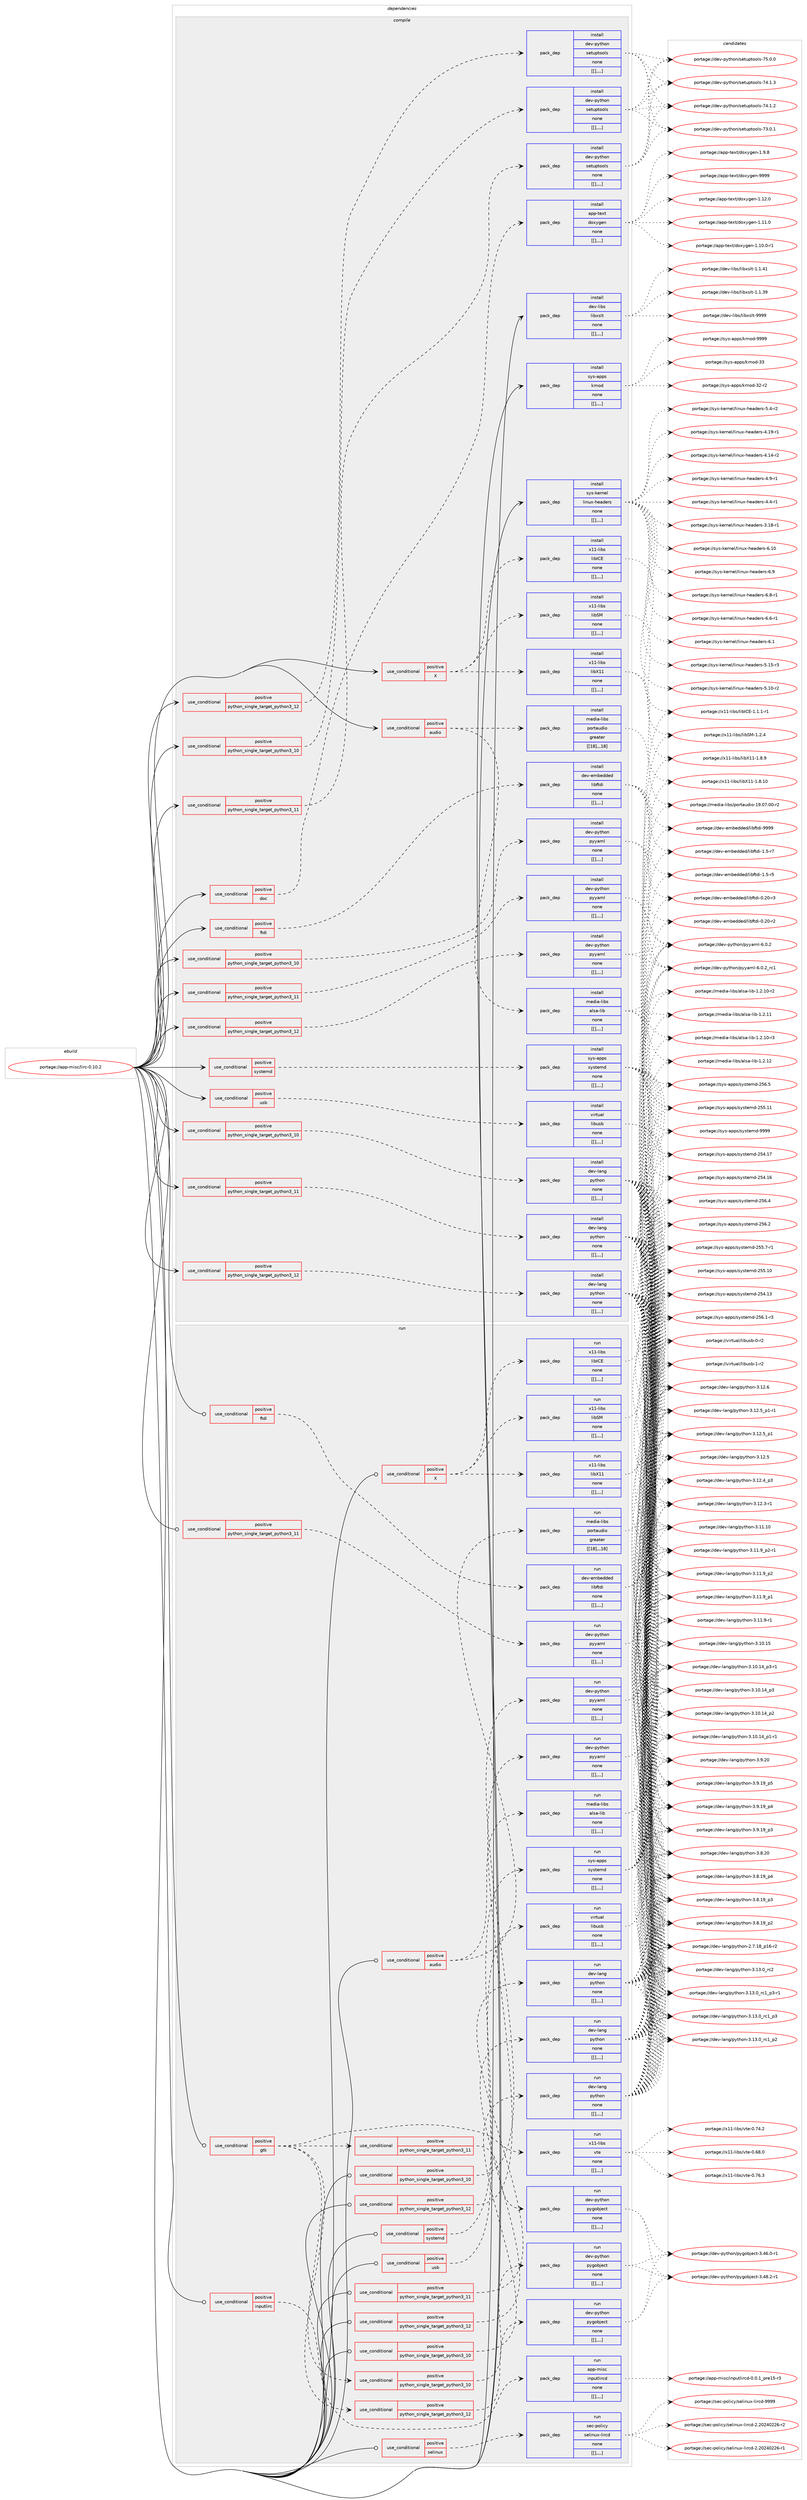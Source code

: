 digraph prolog {

# *************
# Graph options
# *************

newrank=true;
concentrate=true;
compound=true;
graph [rankdir=LR,fontname=Helvetica,fontsize=10,ranksep=1.5];#, ranksep=2.5, nodesep=0.2];
edge  [arrowhead=vee];
node  [fontname=Helvetica,fontsize=10];

# **********
# The ebuild
# **********

subgraph cluster_leftcol {
color=gray;
label=<<i>ebuild</i>>;
id [label="portage://app-misc/lirc-0.10.2", color=red, width=4, href="../app-misc/lirc-0.10.2.svg"];
}

# ****************
# The dependencies
# ****************

subgraph cluster_midcol {
color=gray;
label=<<i>dependencies</i>>;
subgraph cluster_compile {
fillcolor="#eeeeee";
style=filled;
label=<<i>compile</i>>;
subgraph cond12436 {
dependency42657 [label=<<TABLE BORDER="0" CELLBORDER="1" CELLSPACING="0" CELLPADDING="4"><TR><TD ROWSPAN="3" CELLPADDING="10">use_conditional</TD></TR><TR><TD>positive</TD></TR><TR><TD>X</TD></TR></TABLE>>, shape=none, color=red];
subgraph pack29821 {
dependency42658 [label=<<TABLE BORDER="0" CELLBORDER="1" CELLSPACING="0" CELLPADDING="4" WIDTH="220"><TR><TD ROWSPAN="6" CELLPADDING="30">pack_dep</TD></TR><TR><TD WIDTH="110">install</TD></TR><TR><TD>x11-libs</TD></TR><TR><TD>libICE</TD></TR><TR><TD>none</TD></TR><TR><TD>[[],,,,]</TD></TR></TABLE>>, shape=none, color=blue];
}
dependency42657:e -> dependency42658:w [weight=20,style="dashed",arrowhead="vee"];
subgraph pack29822 {
dependency42659 [label=<<TABLE BORDER="0" CELLBORDER="1" CELLSPACING="0" CELLPADDING="4" WIDTH="220"><TR><TD ROWSPAN="6" CELLPADDING="30">pack_dep</TD></TR><TR><TD WIDTH="110">install</TD></TR><TR><TD>x11-libs</TD></TR><TR><TD>libSM</TD></TR><TR><TD>none</TD></TR><TR><TD>[[],,,,]</TD></TR></TABLE>>, shape=none, color=blue];
}
dependency42657:e -> dependency42659:w [weight=20,style="dashed",arrowhead="vee"];
subgraph pack29823 {
dependency42660 [label=<<TABLE BORDER="0" CELLBORDER="1" CELLSPACING="0" CELLPADDING="4" WIDTH="220"><TR><TD ROWSPAN="6" CELLPADDING="30">pack_dep</TD></TR><TR><TD WIDTH="110">install</TD></TR><TR><TD>x11-libs</TD></TR><TR><TD>libX11</TD></TR><TR><TD>none</TD></TR><TR><TD>[[],,,,]</TD></TR></TABLE>>, shape=none, color=blue];
}
dependency42657:e -> dependency42660:w [weight=20,style="dashed",arrowhead="vee"];
}
id:e -> dependency42657:w [weight=20,style="solid",arrowhead="vee"];
subgraph cond12437 {
dependency42661 [label=<<TABLE BORDER="0" CELLBORDER="1" CELLSPACING="0" CELLPADDING="4"><TR><TD ROWSPAN="3" CELLPADDING="10">use_conditional</TD></TR><TR><TD>positive</TD></TR><TR><TD>audio</TD></TR></TABLE>>, shape=none, color=red];
subgraph pack29824 {
dependency42662 [label=<<TABLE BORDER="0" CELLBORDER="1" CELLSPACING="0" CELLPADDING="4" WIDTH="220"><TR><TD ROWSPAN="6" CELLPADDING="30">pack_dep</TD></TR><TR><TD WIDTH="110">install</TD></TR><TR><TD>media-libs</TD></TR><TR><TD>portaudio</TD></TR><TR><TD>greater</TD></TR><TR><TD>[[18],,,18]</TD></TR></TABLE>>, shape=none, color=blue];
}
dependency42661:e -> dependency42662:w [weight=20,style="dashed",arrowhead="vee"];
subgraph pack29825 {
dependency42663 [label=<<TABLE BORDER="0" CELLBORDER="1" CELLSPACING="0" CELLPADDING="4" WIDTH="220"><TR><TD ROWSPAN="6" CELLPADDING="30">pack_dep</TD></TR><TR><TD WIDTH="110">install</TD></TR><TR><TD>media-libs</TD></TR><TR><TD>alsa-lib</TD></TR><TR><TD>none</TD></TR><TR><TD>[[],,,,]</TD></TR></TABLE>>, shape=none, color=blue];
}
dependency42661:e -> dependency42663:w [weight=20,style="dashed",arrowhead="vee"];
}
id:e -> dependency42661:w [weight=20,style="solid",arrowhead="vee"];
subgraph cond12438 {
dependency42664 [label=<<TABLE BORDER="0" CELLBORDER="1" CELLSPACING="0" CELLPADDING="4"><TR><TD ROWSPAN="3" CELLPADDING="10">use_conditional</TD></TR><TR><TD>positive</TD></TR><TR><TD>doc</TD></TR></TABLE>>, shape=none, color=red];
subgraph pack29826 {
dependency42665 [label=<<TABLE BORDER="0" CELLBORDER="1" CELLSPACING="0" CELLPADDING="4" WIDTH="220"><TR><TD ROWSPAN="6" CELLPADDING="30">pack_dep</TD></TR><TR><TD WIDTH="110">install</TD></TR><TR><TD>app-text</TD></TR><TR><TD>doxygen</TD></TR><TR><TD>none</TD></TR><TR><TD>[[],,,,]</TD></TR></TABLE>>, shape=none, color=blue];
}
dependency42664:e -> dependency42665:w [weight=20,style="dashed",arrowhead="vee"];
}
id:e -> dependency42664:w [weight=20,style="solid",arrowhead="vee"];
subgraph cond12439 {
dependency42666 [label=<<TABLE BORDER="0" CELLBORDER="1" CELLSPACING="0" CELLPADDING="4"><TR><TD ROWSPAN="3" CELLPADDING="10">use_conditional</TD></TR><TR><TD>positive</TD></TR><TR><TD>ftdi</TD></TR></TABLE>>, shape=none, color=red];
subgraph pack29827 {
dependency42667 [label=<<TABLE BORDER="0" CELLBORDER="1" CELLSPACING="0" CELLPADDING="4" WIDTH="220"><TR><TD ROWSPAN="6" CELLPADDING="30">pack_dep</TD></TR><TR><TD WIDTH="110">install</TD></TR><TR><TD>dev-embedded</TD></TR><TR><TD>libftdi</TD></TR><TR><TD>none</TD></TR><TR><TD>[[],,,,]</TD></TR></TABLE>>, shape=none, color=blue];
}
dependency42666:e -> dependency42667:w [weight=20,style="dashed",arrowhead="vee"];
}
id:e -> dependency42666:w [weight=20,style="solid",arrowhead="vee"];
subgraph cond12440 {
dependency42668 [label=<<TABLE BORDER="0" CELLBORDER="1" CELLSPACING="0" CELLPADDING="4"><TR><TD ROWSPAN="3" CELLPADDING="10">use_conditional</TD></TR><TR><TD>positive</TD></TR><TR><TD>python_single_target_python3_10</TD></TR></TABLE>>, shape=none, color=red];
subgraph pack29828 {
dependency42669 [label=<<TABLE BORDER="0" CELLBORDER="1" CELLSPACING="0" CELLPADDING="4" WIDTH="220"><TR><TD ROWSPAN="6" CELLPADDING="30">pack_dep</TD></TR><TR><TD WIDTH="110">install</TD></TR><TR><TD>dev-lang</TD></TR><TR><TD>python</TD></TR><TR><TD>none</TD></TR><TR><TD>[[],,,,]</TD></TR></TABLE>>, shape=none, color=blue];
}
dependency42668:e -> dependency42669:w [weight=20,style="dashed",arrowhead="vee"];
}
id:e -> dependency42668:w [weight=20,style="solid",arrowhead="vee"];
subgraph cond12441 {
dependency42670 [label=<<TABLE BORDER="0" CELLBORDER="1" CELLSPACING="0" CELLPADDING="4"><TR><TD ROWSPAN="3" CELLPADDING="10">use_conditional</TD></TR><TR><TD>positive</TD></TR><TR><TD>python_single_target_python3_10</TD></TR></TABLE>>, shape=none, color=red];
subgraph pack29829 {
dependency42671 [label=<<TABLE BORDER="0" CELLBORDER="1" CELLSPACING="0" CELLPADDING="4" WIDTH="220"><TR><TD ROWSPAN="6" CELLPADDING="30">pack_dep</TD></TR><TR><TD WIDTH="110">install</TD></TR><TR><TD>dev-python</TD></TR><TR><TD>pyyaml</TD></TR><TR><TD>none</TD></TR><TR><TD>[[],,,,]</TD></TR></TABLE>>, shape=none, color=blue];
}
dependency42670:e -> dependency42671:w [weight=20,style="dashed",arrowhead="vee"];
}
id:e -> dependency42670:w [weight=20,style="solid",arrowhead="vee"];
subgraph cond12442 {
dependency42672 [label=<<TABLE BORDER="0" CELLBORDER="1" CELLSPACING="0" CELLPADDING="4"><TR><TD ROWSPAN="3" CELLPADDING="10">use_conditional</TD></TR><TR><TD>positive</TD></TR><TR><TD>python_single_target_python3_10</TD></TR></TABLE>>, shape=none, color=red];
subgraph pack29830 {
dependency42673 [label=<<TABLE BORDER="0" CELLBORDER="1" CELLSPACING="0" CELLPADDING="4" WIDTH="220"><TR><TD ROWSPAN="6" CELLPADDING="30">pack_dep</TD></TR><TR><TD WIDTH="110">install</TD></TR><TR><TD>dev-python</TD></TR><TR><TD>setuptools</TD></TR><TR><TD>none</TD></TR><TR><TD>[[],,,,]</TD></TR></TABLE>>, shape=none, color=blue];
}
dependency42672:e -> dependency42673:w [weight=20,style="dashed",arrowhead="vee"];
}
id:e -> dependency42672:w [weight=20,style="solid",arrowhead="vee"];
subgraph cond12443 {
dependency42674 [label=<<TABLE BORDER="0" CELLBORDER="1" CELLSPACING="0" CELLPADDING="4"><TR><TD ROWSPAN="3" CELLPADDING="10">use_conditional</TD></TR><TR><TD>positive</TD></TR><TR><TD>python_single_target_python3_11</TD></TR></TABLE>>, shape=none, color=red];
subgraph pack29831 {
dependency42675 [label=<<TABLE BORDER="0" CELLBORDER="1" CELLSPACING="0" CELLPADDING="4" WIDTH="220"><TR><TD ROWSPAN="6" CELLPADDING="30">pack_dep</TD></TR><TR><TD WIDTH="110">install</TD></TR><TR><TD>dev-lang</TD></TR><TR><TD>python</TD></TR><TR><TD>none</TD></TR><TR><TD>[[],,,,]</TD></TR></TABLE>>, shape=none, color=blue];
}
dependency42674:e -> dependency42675:w [weight=20,style="dashed",arrowhead="vee"];
}
id:e -> dependency42674:w [weight=20,style="solid",arrowhead="vee"];
subgraph cond12444 {
dependency42676 [label=<<TABLE BORDER="0" CELLBORDER="1" CELLSPACING="0" CELLPADDING="4"><TR><TD ROWSPAN="3" CELLPADDING="10">use_conditional</TD></TR><TR><TD>positive</TD></TR><TR><TD>python_single_target_python3_11</TD></TR></TABLE>>, shape=none, color=red];
subgraph pack29832 {
dependency42677 [label=<<TABLE BORDER="0" CELLBORDER="1" CELLSPACING="0" CELLPADDING="4" WIDTH="220"><TR><TD ROWSPAN="6" CELLPADDING="30">pack_dep</TD></TR><TR><TD WIDTH="110">install</TD></TR><TR><TD>dev-python</TD></TR><TR><TD>pyyaml</TD></TR><TR><TD>none</TD></TR><TR><TD>[[],,,,]</TD></TR></TABLE>>, shape=none, color=blue];
}
dependency42676:e -> dependency42677:w [weight=20,style="dashed",arrowhead="vee"];
}
id:e -> dependency42676:w [weight=20,style="solid",arrowhead="vee"];
subgraph cond12445 {
dependency42678 [label=<<TABLE BORDER="0" CELLBORDER="1" CELLSPACING="0" CELLPADDING="4"><TR><TD ROWSPAN="3" CELLPADDING="10">use_conditional</TD></TR><TR><TD>positive</TD></TR><TR><TD>python_single_target_python3_11</TD></TR></TABLE>>, shape=none, color=red];
subgraph pack29833 {
dependency42679 [label=<<TABLE BORDER="0" CELLBORDER="1" CELLSPACING="0" CELLPADDING="4" WIDTH="220"><TR><TD ROWSPAN="6" CELLPADDING="30">pack_dep</TD></TR><TR><TD WIDTH="110">install</TD></TR><TR><TD>dev-python</TD></TR><TR><TD>setuptools</TD></TR><TR><TD>none</TD></TR><TR><TD>[[],,,,]</TD></TR></TABLE>>, shape=none, color=blue];
}
dependency42678:e -> dependency42679:w [weight=20,style="dashed",arrowhead="vee"];
}
id:e -> dependency42678:w [weight=20,style="solid",arrowhead="vee"];
subgraph cond12446 {
dependency42680 [label=<<TABLE BORDER="0" CELLBORDER="1" CELLSPACING="0" CELLPADDING="4"><TR><TD ROWSPAN="3" CELLPADDING="10">use_conditional</TD></TR><TR><TD>positive</TD></TR><TR><TD>python_single_target_python3_12</TD></TR></TABLE>>, shape=none, color=red];
subgraph pack29834 {
dependency42681 [label=<<TABLE BORDER="0" CELLBORDER="1" CELLSPACING="0" CELLPADDING="4" WIDTH="220"><TR><TD ROWSPAN="6" CELLPADDING="30">pack_dep</TD></TR><TR><TD WIDTH="110">install</TD></TR><TR><TD>dev-lang</TD></TR><TR><TD>python</TD></TR><TR><TD>none</TD></TR><TR><TD>[[],,,,]</TD></TR></TABLE>>, shape=none, color=blue];
}
dependency42680:e -> dependency42681:w [weight=20,style="dashed",arrowhead="vee"];
}
id:e -> dependency42680:w [weight=20,style="solid",arrowhead="vee"];
subgraph cond12447 {
dependency42682 [label=<<TABLE BORDER="0" CELLBORDER="1" CELLSPACING="0" CELLPADDING="4"><TR><TD ROWSPAN="3" CELLPADDING="10">use_conditional</TD></TR><TR><TD>positive</TD></TR><TR><TD>python_single_target_python3_12</TD></TR></TABLE>>, shape=none, color=red];
subgraph pack29835 {
dependency42683 [label=<<TABLE BORDER="0" CELLBORDER="1" CELLSPACING="0" CELLPADDING="4" WIDTH="220"><TR><TD ROWSPAN="6" CELLPADDING="30">pack_dep</TD></TR><TR><TD WIDTH="110">install</TD></TR><TR><TD>dev-python</TD></TR><TR><TD>pyyaml</TD></TR><TR><TD>none</TD></TR><TR><TD>[[],,,,]</TD></TR></TABLE>>, shape=none, color=blue];
}
dependency42682:e -> dependency42683:w [weight=20,style="dashed",arrowhead="vee"];
}
id:e -> dependency42682:w [weight=20,style="solid",arrowhead="vee"];
subgraph cond12448 {
dependency42684 [label=<<TABLE BORDER="0" CELLBORDER="1" CELLSPACING="0" CELLPADDING="4"><TR><TD ROWSPAN="3" CELLPADDING="10">use_conditional</TD></TR><TR><TD>positive</TD></TR><TR><TD>python_single_target_python3_12</TD></TR></TABLE>>, shape=none, color=red];
subgraph pack29836 {
dependency42685 [label=<<TABLE BORDER="0" CELLBORDER="1" CELLSPACING="0" CELLPADDING="4" WIDTH="220"><TR><TD ROWSPAN="6" CELLPADDING="30">pack_dep</TD></TR><TR><TD WIDTH="110">install</TD></TR><TR><TD>dev-python</TD></TR><TR><TD>setuptools</TD></TR><TR><TD>none</TD></TR><TR><TD>[[],,,,]</TD></TR></TABLE>>, shape=none, color=blue];
}
dependency42684:e -> dependency42685:w [weight=20,style="dashed",arrowhead="vee"];
}
id:e -> dependency42684:w [weight=20,style="solid",arrowhead="vee"];
subgraph cond12449 {
dependency42686 [label=<<TABLE BORDER="0" CELLBORDER="1" CELLSPACING="0" CELLPADDING="4"><TR><TD ROWSPAN="3" CELLPADDING="10">use_conditional</TD></TR><TR><TD>positive</TD></TR><TR><TD>systemd</TD></TR></TABLE>>, shape=none, color=red];
subgraph pack29837 {
dependency42687 [label=<<TABLE BORDER="0" CELLBORDER="1" CELLSPACING="0" CELLPADDING="4" WIDTH="220"><TR><TD ROWSPAN="6" CELLPADDING="30">pack_dep</TD></TR><TR><TD WIDTH="110">install</TD></TR><TR><TD>sys-apps</TD></TR><TR><TD>systemd</TD></TR><TR><TD>none</TD></TR><TR><TD>[[],,,,]</TD></TR></TABLE>>, shape=none, color=blue];
}
dependency42686:e -> dependency42687:w [weight=20,style="dashed",arrowhead="vee"];
}
id:e -> dependency42686:w [weight=20,style="solid",arrowhead="vee"];
subgraph cond12450 {
dependency42688 [label=<<TABLE BORDER="0" CELLBORDER="1" CELLSPACING="0" CELLPADDING="4"><TR><TD ROWSPAN="3" CELLPADDING="10">use_conditional</TD></TR><TR><TD>positive</TD></TR><TR><TD>usb</TD></TR></TABLE>>, shape=none, color=red];
subgraph pack29838 {
dependency42689 [label=<<TABLE BORDER="0" CELLBORDER="1" CELLSPACING="0" CELLPADDING="4" WIDTH="220"><TR><TD ROWSPAN="6" CELLPADDING="30">pack_dep</TD></TR><TR><TD WIDTH="110">install</TD></TR><TR><TD>virtual</TD></TR><TR><TD>libusb</TD></TR><TR><TD>none</TD></TR><TR><TD>[[],,,,]</TD></TR></TABLE>>, shape=none, color=blue];
}
dependency42688:e -> dependency42689:w [weight=20,style="dashed",arrowhead="vee"];
}
id:e -> dependency42688:w [weight=20,style="solid",arrowhead="vee"];
subgraph pack29839 {
dependency42690 [label=<<TABLE BORDER="0" CELLBORDER="1" CELLSPACING="0" CELLPADDING="4" WIDTH="220"><TR><TD ROWSPAN="6" CELLPADDING="30">pack_dep</TD></TR><TR><TD WIDTH="110">install</TD></TR><TR><TD>dev-libs</TD></TR><TR><TD>libxslt</TD></TR><TR><TD>none</TD></TR><TR><TD>[[],,,,]</TD></TR></TABLE>>, shape=none, color=blue];
}
id:e -> dependency42690:w [weight=20,style="solid",arrowhead="vee"];
subgraph pack29840 {
dependency42691 [label=<<TABLE BORDER="0" CELLBORDER="1" CELLSPACING="0" CELLPADDING="4" WIDTH="220"><TR><TD ROWSPAN="6" CELLPADDING="30">pack_dep</TD></TR><TR><TD WIDTH="110">install</TD></TR><TR><TD>sys-apps</TD></TR><TR><TD>kmod</TD></TR><TR><TD>none</TD></TR><TR><TD>[[],,,,]</TD></TR></TABLE>>, shape=none, color=blue];
}
id:e -> dependency42691:w [weight=20,style="solid",arrowhead="vee"];
subgraph pack29841 {
dependency42692 [label=<<TABLE BORDER="0" CELLBORDER="1" CELLSPACING="0" CELLPADDING="4" WIDTH="220"><TR><TD ROWSPAN="6" CELLPADDING="30">pack_dep</TD></TR><TR><TD WIDTH="110">install</TD></TR><TR><TD>sys-kernel</TD></TR><TR><TD>linux-headers</TD></TR><TR><TD>none</TD></TR><TR><TD>[[],,,,]</TD></TR></TABLE>>, shape=none, color=blue];
}
id:e -> dependency42692:w [weight=20,style="solid",arrowhead="vee"];
}
subgraph cluster_compileandrun {
fillcolor="#eeeeee";
style=filled;
label=<<i>compile and run</i>>;
}
subgraph cluster_run {
fillcolor="#eeeeee";
style=filled;
label=<<i>run</i>>;
subgraph cond12451 {
dependency42693 [label=<<TABLE BORDER="0" CELLBORDER="1" CELLSPACING="0" CELLPADDING="4"><TR><TD ROWSPAN="3" CELLPADDING="10">use_conditional</TD></TR><TR><TD>positive</TD></TR><TR><TD>X</TD></TR></TABLE>>, shape=none, color=red];
subgraph pack29842 {
dependency42694 [label=<<TABLE BORDER="0" CELLBORDER="1" CELLSPACING="0" CELLPADDING="4" WIDTH="220"><TR><TD ROWSPAN="6" CELLPADDING="30">pack_dep</TD></TR><TR><TD WIDTH="110">run</TD></TR><TR><TD>x11-libs</TD></TR><TR><TD>libICE</TD></TR><TR><TD>none</TD></TR><TR><TD>[[],,,,]</TD></TR></TABLE>>, shape=none, color=blue];
}
dependency42693:e -> dependency42694:w [weight=20,style="dashed",arrowhead="vee"];
subgraph pack29843 {
dependency42695 [label=<<TABLE BORDER="0" CELLBORDER="1" CELLSPACING="0" CELLPADDING="4" WIDTH="220"><TR><TD ROWSPAN="6" CELLPADDING="30">pack_dep</TD></TR><TR><TD WIDTH="110">run</TD></TR><TR><TD>x11-libs</TD></TR><TR><TD>libSM</TD></TR><TR><TD>none</TD></TR><TR><TD>[[],,,,]</TD></TR></TABLE>>, shape=none, color=blue];
}
dependency42693:e -> dependency42695:w [weight=20,style="dashed",arrowhead="vee"];
subgraph pack29844 {
dependency42696 [label=<<TABLE BORDER="0" CELLBORDER="1" CELLSPACING="0" CELLPADDING="4" WIDTH="220"><TR><TD ROWSPAN="6" CELLPADDING="30">pack_dep</TD></TR><TR><TD WIDTH="110">run</TD></TR><TR><TD>x11-libs</TD></TR><TR><TD>libX11</TD></TR><TR><TD>none</TD></TR><TR><TD>[[],,,,]</TD></TR></TABLE>>, shape=none, color=blue];
}
dependency42693:e -> dependency42696:w [weight=20,style="dashed",arrowhead="vee"];
}
id:e -> dependency42693:w [weight=20,style="solid",arrowhead="odot"];
subgraph cond12452 {
dependency42697 [label=<<TABLE BORDER="0" CELLBORDER="1" CELLSPACING="0" CELLPADDING="4"><TR><TD ROWSPAN="3" CELLPADDING="10">use_conditional</TD></TR><TR><TD>positive</TD></TR><TR><TD>audio</TD></TR></TABLE>>, shape=none, color=red];
subgraph pack29845 {
dependency42698 [label=<<TABLE BORDER="0" CELLBORDER="1" CELLSPACING="0" CELLPADDING="4" WIDTH="220"><TR><TD ROWSPAN="6" CELLPADDING="30">pack_dep</TD></TR><TR><TD WIDTH="110">run</TD></TR><TR><TD>media-libs</TD></TR><TR><TD>portaudio</TD></TR><TR><TD>greater</TD></TR><TR><TD>[[18],,,18]</TD></TR></TABLE>>, shape=none, color=blue];
}
dependency42697:e -> dependency42698:w [weight=20,style="dashed",arrowhead="vee"];
subgraph pack29846 {
dependency42699 [label=<<TABLE BORDER="0" CELLBORDER="1" CELLSPACING="0" CELLPADDING="4" WIDTH="220"><TR><TD ROWSPAN="6" CELLPADDING="30">pack_dep</TD></TR><TR><TD WIDTH="110">run</TD></TR><TR><TD>media-libs</TD></TR><TR><TD>alsa-lib</TD></TR><TR><TD>none</TD></TR><TR><TD>[[],,,,]</TD></TR></TABLE>>, shape=none, color=blue];
}
dependency42697:e -> dependency42699:w [weight=20,style="dashed",arrowhead="vee"];
}
id:e -> dependency42697:w [weight=20,style="solid",arrowhead="odot"];
subgraph cond12453 {
dependency42700 [label=<<TABLE BORDER="0" CELLBORDER="1" CELLSPACING="0" CELLPADDING="4"><TR><TD ROWSPAN="3" CELLPADDING="10">use_conditional</TD></TR><TR><TD>positive</TD></TR><TR><TD>ftdi</TD></TR></TABLE>>, shape=none, color=red];
subgraph pack29847 {
dependency42701 [label=<<TABLE BORDER="0" CELLBORDER="1" CELLSPACING="0" CELLPADDING="4" WIDTH="220"><TR><TD ROWSPAN="6" CELLPADDING="30">pack_dep</TD></TR><TR><TD WIDTH="110">run</TD></TR><TR><TD>dev-embedded</TD></TR><TR><TD>libftdi</TD></TR><TR><TD>none</TD></TR><TR><TD>[[],,,,]</TD></TR></TABLE>>, shape=none, color=blue];
}
dependency42700:e -> dependency42701:w [weight=20,style="dashed",arrowhead="vee"];
}
id:e -> dependency42700:w [weight=20,style="solid",arrowhead="odot"];
subgraph cond12454 {
dependency42702 [label=<<TABLE BORDER="0" CELLBORDER="1" CELLSPACING="0" CELLPADDING="4"><TR><TD ROWSPAN="3" CELLPADDING="10">use_conditional</TD></TR><TR><TD>positive</TD></TR><TR><TD>gtk</TD></TR></TABLE>>, shape=none, color=red];
subgraph pack29848 {
dependency42703 [label=<<TABLE BORDER="0" CELLBORDER="1" CELLSPACING="0" CELLPADDING="4" WIDTH="220"><TR><TD ROWSPAN="6" CELLPADDING="30">pack_dep</TD></TR><TR><TD WIDTH="110">run</TD></TR><TR><TD>x11-libs</TD></TR><TR><TD>vte</TD></TR><TR><TD>none</TD></TR><TR><TD>[[],,,,]</TD></TR></TABLE>>, shape=none, color=blue];
}
dependency42702:e -> dependency42703:w [weight=20,style="dashed",arrowhead="vee"];
subgraph cond12455 {
dependency42704 [label=<<TABLE BORDER="0" CELLBORDER="1" CELLSPACING="0" CELLPADDING="4"><TR><TD ROWSPAN="3" CELLPADDING="10">use_conditional</TD></TR><TR><TD>positive</TD></TR><TR><TD>python_single_target_python3_10</TD></TR></TABLE>>, shape=none, color=red];
subgraph pack29849 {
dependency42705 [label=<<TABLE BORDER="0" CELLBORDER="1" CELLSPACING="0" CELLPADDING="4" WIDTH="220"><TR><TD ROWSPAN="6" CELLPADDING="30">pack_dep</TD></TR><TR><TD WIDTH="110">run</TD></TR><TR><TD>dev-python</TD></TR><TR><TD>pygobject</TD></TR><TR><TD>none</TD></TR><TR><TD>[[],,,,]</TD></TR></TABLE>>, shape=none, color=blue];
}
dependency42704:e -> dependency42705:w [weight=20,style="dashed",arrowhead="vee"];
}
dependency42702:e -> dependency42704:w [weight=20,style="dashed",arrowhead="vee"];
subgraph cond12456 {
dependency42706 [label=<<TABLE BORDER="0" CELLBORDER="1" CELLSPACING="0" CELLPADDING="4"><TR><TD ROWSPAN="3" CELLPADDING="10">use_conditional</TD></TR><TR><TD>positive</TD></TR><TR><TD>python_single_target_python3_11</TD></TR></TABLE>>, shape=none, color=red];
subgraph pack29850 {
dependency42707 [label=<<TABLE BORDER="0" CELLBORDER="1" CELLSPACING="0" CELLPADDING="4" WIDTH="220"><TR><TD ROWSPAN="6" CELLPADDING="30">pack_dep</TD></TR><TR><TD WIDTH="110">run</TD></TR><TR><TD>dev-python</TD></TR><TR><TD>pygobject</TD></TR><TR><TD>none</TD></TR><TR><TD>[[],,,,]</TD></TR></TABLE>>, shape=none, color=blue];
}
dependency42706:e -> dependency42707:w [weight=20,style="dashed",arrowhead="vee"];
}
dependency42702:e -> dependency42706:w [weight=20,style="dashed",arrowhead="vee"];
subgraph cond12457 {
dependency42708 [label=<<TABLE BORDER="0" CELLBORDER="1" CELLSPACING="0" CELLPADDING="4"><TR><TD ROWSPAN="3" CELLPADDING="10">use_conditional</TD></TR><TR><TD>positive</TD></TR><TR><TD>python_single_target_python3_12</TD></TR></TABLE>>, shape=none, color=red];
subgraph pack29851 {
dependency42709 [label=<<TABLE BORDER="0" CELLBORDER="1" CELLSPACING="0" CELLPADDING="4" WIDTH="220"><TR><TD ROWSPAN="6" CELLPADDING="30">pack_dep</TD></TR><TR><TD WIDTH="110">run</TD></TR><TR><TD>dev-python</TD></TR><TR><TD>pygobject</TD></TR><TR><TD>none</TD></TR><TR><TD>[[],,,,]</TD></TR></TABLE>>, shape=none, color=blue];
}
dependency42708:e -> dependency42709:w [weight=20,style="dashed",arrowhead="vee"];
}
dependency42702:e -> dependency42708:w [weight=20,style="dashed",arrowhead="vee"];
}
id:e -> dependency42702:w [weight=20,style="solid",arrowhead="odot"];
subgraph cond12458 {
dependency42710 [label=<<TABLE BORDER="0" CELLBORDER="1" CELLSPACING="0" CELLPADDING="4"><TR><TD ROWSPAN="3" CELLPADDING="10">use_conditional</TD></TR><TR><TD>positive</TD></TR><TR><TD>inputlirc</TD></TR></TABLE>>, shape=none, color=red];
subgraph pack29852 {
dependency42711 [label=<<TABLE BORDER="0" CELLBORDER="1" CELLSPACING="0" CELLPADDING="4" WIDTH="220"><TR><TD ROWSPAN="6" CELLPADDING="30">pack_dep</TD></TR><TR><TD WIDTH="110">run</TD></TR><TR><TD>app-misc</TD></TR><TR><TD>inputlircd</TD></TR><TR><TD>none</TD></TR><TR><TD>[[],,,,]</TD></TR></TABLE>>, shape=none, color=blue];
}
dependency42710:e -> dependency42711:w [weight=20,style="dashed",arrowhead="vee"];
}
id:e -> dependency42710:w [weight=20,style="solid",arrowhead="odot"];
subgraph cond12459 {
dependency42712 [label=<<TABLE BORDER="0" CELLBORDER="1" CELLSPACING="0" CELLPADDING="4"><TR><TD ROWSPAN="3" CELLPADDING="10">use_conditional</TD></TR><TR><TD>positive</TD></TR><TR><TD>python_single_target_python3_10</TD></TR></TABLE>>, shape=none, color=red];
subgraph pack29853 {
dependency42713 [label=<<TABLE BORDER="0" CELLBORDER="1" CELLSPACING="0" CELLPADDING="4" WIDTH="220"><TR><TD ROWSPAN="6" CELLPADDING="30">pack_dep</TD></TR><TR><TD WIDTH="110">run</TD></TR><TR><TD>dev-lang</TD></TR><TR><TD>python</TD></TR><TR><TD>none</TD></TR><TR><TD>[[],,,,]</TD></TR></TABLE>>, shape=none, color=blue];
}
dependency42712:e -> dependency42713:w [weight=20,style="dashed",arrowhead="vee"];
}
id:e -> dependency42712:w [weight=20,style="solid",arrowhead="odot"];
subgraph cond12460 {
dependency42714 [label=<<TABLE BORDER="0" CELLBORDER="1" CELLSPACING="0" CELLPADDING="4"><TR><TD ROWSPAN="3" CELLPADDING="10">use_conditional</TD></TR><TR><TD>positive</TD></TR><TR><TD>python_single_target_python3_10</TD></TR></TABLE>>, shape=none, color=red];
subgraph pack29854 {
dependency42715 [label=<<TABLE BORDER="0" CELLBORDER="1" CELLSPACING="0" CELLPADDING="4" WIDTH="220"><TR><TD ROWSPAN="6" CELLPADDING="30">pack_dep</TD></TR><TR><TD WIDTH="110">run</TD></TR><TR><TD>dev-python</TD></TR><TR><TD>pyyaml</TD></TR><TR><TD>none</TD></TR><TR><TD>[[],,,,]</TD></TR></TABLE>>, shape=none, color=blue];
}
dependency42714:e -> dependency42715:w [weight=20,style="dashed",arrowhead="vee"];
}
id:e -> dependency42714:w [weight=20,style="solid",arrowhead="odot"];
subgraph cond12461 {
dependency42716 [label=<<TABLE BORDER="0" CELLBORDER="1" CELLSPACING="0" CELLPADDING="4"><TR><TD ROWSPAN="3" CELLPADDING="10">use_conditional</TD></TR><TR><TD>positive</TD></TR><TR><TD>python_single_target_python3_11</TD></TR></TABLE>>, shape=none, color=red];
subgraph pack29855 {
dependency42717 [label=<<TABLE BORDER="0" CELLBORDER="1" CELLSPACING="0" CELLPADDING="4" WIDTH="220"><TR><TD ROWSPAN="6" CELLPADDING="30">pack_dep</TD></TR><TR><TD WIDTH="110">run</TD></TR><TR><TD>dev-lang</TD></TR><TR><TD>python</TD></TR><TR><TD>none</TD></TR><TR><TD>[[],,,,]</TD></TR></TABLE>>, shape=none, color=blue];
}
dependency42716:e -> dependency42717:w [weight=20,style="dashed",arrowhead="vee"];
}
id:e -> dependency42716:w [weight=20,style="solid",arrowhead="odot"];
subgraph cond12462 {
dependency42718 [label=<<TABLE BORDER="0" CELLBORDER="1" CELLSPACING="0" CELLPADDING="4"><TR><TD ROWSPAN="3" CELLPADDING="10">use_conditional</TD></TR><TR><TD>positive</TD></TR><TR><TD>python_single_target_python3_11</TD></TR></TABLE>>, shape=none, color=red];
subgraph pack29856 {
dependency42719 [label=<<TABLE BORDER="0" CELLBORDER="1" CELLSPACING="0" CELLPADDING="4" WIDTH="220"><TR><TD ROWSPAN="6" CELLPADDING="30">pack_dep</TD></TR><TR><TD WIDTH="110">run</TD></TR><TR><TD>dev-python</TD></TR><TR><TD>pyyaml</TD></TR><TR><TD>none</TD></TR><TR><TD>[[],,,,]</TD></TR></TABLE>>, shape=none, color=blue];
}
dependency42718:e -> dependency42719:w [weight=20,style="dashed",arrowhead="vee"];
}
id:e -> dependency42718:w [weight=20,style="solid",arrowhead="odot"];
subgraph cond12463 {
dependency42720 [label=<<TABLE BORDER="0" CELLBORDER="1" CELLSPACING="0" CELLPADDING="4"><TR><TD ROWSPAN="3" CELLPADDING="10">use_conditional</TD></TR><TR><TD>positive</TD></TR><TR><TD>python_single_target_python3_12</TD></TR></TABLE>>, shape=none, color=red];
subgraph pack29857 {
dependency42721 [label=<<TABLE BORDER="0" CELLBORDER="1" CELLSPACING="0" CELLPADDING="4" WIDTH="220"><TR><TD ROWSPAN="6" CELLPADDING="30">pack_dep</TD></TR><TR><TD WIDTH="110">run</TD></TR><TR><TD>dev-lang</TD></TR><TR><TD>python</TD></TR><TR><TD>none</TD></TR><TR><TD>[[],,,,]</TD></TR></TABLE>>, shape=none, color=blue];
}
dependency42720:e -> dependency42721:w [weight=20,style="dashed",arrowhead="vee"];
}
id:e -> dependency42720:w [weight=20,style="solid",arrowhead="odot"];
subgraph cond12464 {
dependency42722 [label=<<TABLE BORDER="0" CELLBORDER="1" CELLSPACING="0" CELLPADDING="4"><TR><TD ROWSPAN="3" CELLPADDING="10">use_conditional</TD></TR><TR><TD>positive</TD></TR><TR><TD>python_single_target_python3_12</TD></TR></TABLE>>, shape=none, color=red];
subgraph pack29858 {
dependency42723 [label=<<TABLE BORDER="0" CELLBORDER="1" CELLSPACING="0" CELLPADDING="4" WIDTH="220"><TR><TD ROWSPAN="6" CELLPADDING="30">pack_dep</TD></TR><TR><TD WIDTH="110">run</TD></TR><TR><TD>dev-python</TD></TR><TR><TD>pyyaml</TD></TR><TR><TD>none</TD></TR><TR><TD>[[],,,,]</TD></TR></TABLE>>, shape=none, color=blue];
}
dependency42722:e -> dependency42723:w [weight=20,style="dashed",arrowhead="vee"];
}
id:e -> dependency42722:w [weight=20,style="solid",arrowhead="odot"];
subgraph cond12465 {
dependency42724 [label=<<TABLE BORDER="0" CELLBORDER="1" CELLSPACING="0" CELLPADDING="4"><TR><TD ROWSPAN="3" CELLPADDING="10">use_conditional</TD></TR><TR><TD>positive</TD></TR><TR><TD>selinux</TD></TR></TABLE>>, shape=none, color=red];
subgraph pack29859 {
dependency42725 [label=<<TABLE BORDER="0" CELLBORDER="1" CELLSPACING="0" CELLPADDING="4" WIDTH="220"><TR><TD ROWSPAN="6" CELLPADDING="30">pack_dep</TD></TR><TR><TD WIDTH="110">run</TD></TR><TR><TD>sec-policy</TD></TR><TR><TD>selinux-lircd</TD></TR><TR><TD>none</TD></TR><TR><TD>[[],,,,]</TD></TR></TABLE>>, shape=none, color=blue];
}
dependency42724:e -> dependency42725:w [weight=20,style="dashed",arrowhead="vee"];
}
id:e -> dependency42724:w [weight=20,style="solid",arrowhead="odot"];
subgraph cond12466 {
dependency42726 [label=<<TABLE BORDER="0" CELLBORDER="1" CELLSPACING="0" CELLPADDING="4"><TR><TD ROWSPAN="3" CELLPADDING="10">use_conditional</TD></TR><TR><TD>positive</TD></TR><TR><TD>systemd</TD></TR></TABLE>>, shape=none, color=red];
subgraph pack29860 {
dependency42727 [label=<<TABLE BORDER="0" CELLBORDER="1" CELLSPACING="0" CELLPADDING="4" WIDTH="220"><TR><TD ROWSPAN="6" CELLPADDING="30">pack_dep</TD></TR><TR><TD WIDTH="110">run</TD></TR><TR><TD>sys-apps</TD></TR><TR><TD>systemd</TD></TR><TR><TD>none</TD></TR><TR><TD>[[],,,,]</TD></TR></TABLE>>, shape=none, color=blue];
}
dependency42726:e -> dependency42727:w [weight=20,style="dashed",arrowhead="vee"];
}
id:e -> dependency42726:w [weight=20,style="solid",arrowhead="odot"];
subgraph cond12467 {
dependency42728 [label=<<TABLE BORDER="0" CELLBORDER="1" CELLSPACING="0" CELLPADDING="4"><TR><TD ROWSPAN="3" CELLPADDING="10">use_conditional</TD></TR><TR><TD>positive</TD></TR><TR><TD>usb</TD></TR></TABLE>>, shape=none, color=red];
subgraph pack29861 {
dependency42729 [label=<<TABLE BORDER="0" CELLBORDER="1" CELLSPACING="0" CELLPADDING="4" WIDTH="220"><TR><TD ROWSPAN="6" CELLPADDING="30">pack_dep</TD></TR><TR><TD WIDTH="110">run</TD></TR><TR><TD>virtual</TD></TR><TR><TD>libusb</TD></TR><TR><TD>none</TD></TR><TR><TD>[[],,,,]</TD></TR></TABLE>>, shape=none, color=blue];
}
dependency42728:e -> dependency42729:w [weight=20,style="dashed",arrowhead="vee"];
}
id:e -> dependency42728:w [weight=20,style="solid",arrowhead="odot"];
}
}

# **************
# The candidates
# **************

subgraph cluster_choices {
rank=same;
color=gray;
label=<<i>candidates</i>>;

subgraph choice29821 {
color=black;
nodesep=1;
choice1204949451081059811547108105987367694549464946494511449 [label="portage://x11-libs/libICE-1.1.1-r1", color=red, width=4,href="../x11-libs/libICE-1.1.1-r1.svg"];
dependency42658:e -> choice1204949451081059811547108105987367694549464946494511449:w [style=dotted,weight="100"];
}
subgraph choice29822 {
color=black;
nodesep=1;
choice1204949451081059811547108105988377454946504652 [label="portage://x11-libs/libSM-1.2.4", color=red, width=4,href="../x11-libs/libSM-1.2.4.svg"];
dependency42659:e -> choice1204949451081059811547108105988377454946504652:w [style=dotted,weight="100"];
}
subgraph choice29823 {
color=black;
nodesep=1;
choice12049494510810598115471081059888494945494656464948 [label="portage://x11-libs/libX11-1.8.10", color=red, width=4,href="../x11-libs/libX11-1.8.10.svg"];
choice120494945108105981154710810598884949454946564657 [label="portage://x11-libs/libX11-1.8.9", color=red, width=4,href="../x11-libs/libX11-1.8.9.svg"];
dependency42660:e -> choice12049494510810598115471081059888494945494656464948:w [style=dotted,weight="100"];
dependency42660:e -> choice120494945108105981154710810598884949454946564657:w [style=dotted,weight="100"];
}
subgraph choice29824 {
color=black;
nodesep=1;
choice10910110010597451081059811547112111114116971171001051114549574648554648484511450 [label="portage://media-libs/portaudio-19.07.00-r2", color=red, width=4,href="../media-libs/portaudio-19.07.00-r2.svg"];
dependency42662:e -> choice10910110010597451081059811547112111114116971171001051114549574648554648484511450:w [style=dotted,weight="100"];
}
subgraph choice29825 {
color=black;
nodesep=1;
choice109101100105974510810598115479710811597451081059845494650464950 [label="portage://media-libs/alsa-lib-1.2.12", color=red, width=4,href="../media-libs/alsa-lib-1.2.12.svg"];
choice109101100105974510810598115479710811597451081059845494650464949 [label="portage://media-libs/alsa-lib-1.2.11", color=red, width=4,href="../media-libs/alsa-lib-1.2.11.svg"];
choice1091011001059745108105981154797108115974510810598454946504649484511451 [label="portage://media-libs/alsa-lib-1.2.10-r3", color=red, width=4,href="../media-libs/alsa-lib-1.2.10-r3.svg"];
choice1091011001059745108105981154797108115974510810598454946504649484511450 [label="portage://media-libs/alsa-lib-1.2.10-r2", color=red, width=4,href="../media-libs/alsa-lib-1.2.10-r2.svg"];
dependency42663:e -> choice109101100105974510810598115479710811597451081059845494650464950:w [style=dotted,weight="100"];
dependency42663:e -> choice109101100105974510810598115479710811597451081059845494650464949:w [style=dotted,weight="100"];
dependency42663:e -> choice1091011001059745108105981154797108115974510810598454946504649484511451:w [style=dotted,weight="100"];
dependency42663:e -> choice1091011001059745108105981154797108115974510810598454946504649484511450:w [style=dotted,weight="100"];
}
subgraph choice29826 {
color=black;
nodesep=1;
choice9711211245116101120116471001111201211031011104557575757 [label="portage://app-text/doxygen-9999", color=red, width=4,href="../app-text/doxygen-9999.svg"];
choice97112112451161011201164710011112012110310111045494649504648 [label="portage://app-text/doxygen-1.12.0", color=red, width=4,href="../app-text/doxygen-1.12.0.svg"];
choice97112112451161011201164710011112012110310111045494649494648 [label="portage://app-text/doxygen-1.11.0", color=red, width=4,href="../app-text/doxygen-1.11.0.svg"];
choice971121124511610112011647100111120121103101110454946494846484511449 [label="portage://app-text/doxygen-1.10.0-r1", color=red, width=4,href="../app-text/doxygen-1.10.0-r1.svg"];
choice971121124511610112011647100111120121103101110454946574656 [label="portage://app-text/doxygen-1.9.8", color=red, width=4,href="../app-text/doxygen-1.9.8.svg"];
dependency42665:e -> choice9711211245116101120116471001111201211031011104557575757:w [style=dotted,weight="100"];
dependency42665:e -> choice97112112451161011201164710011112012110310111045494649504648:w [style=dotted,weight="100"];
dependency42665:e -> choice97112112451161011201164710011112012110310111045494649494648:w [style=dotted,weight="100"];
dependency42665:e -> choice971121124511610112011647100111120121103101110454946494846484511449:w [style=dotted,weight="100"];
dependency42665:e -> choice971121124511610112011647100111120121103101110454946574656:w [style=dotted,weight="100"];
}
subgraph choice29827 {
color=black;
nodesep=1;
choice100101118451011099810110010010110047108105981021161001054557575757 [label="portage://dev-embedded/libftdi-9999", color=red, width=4,href="../dev-embedded/libftdi-9999.svg"];
choice10010111845101109981011001001011004710810598102116100105454946534511455 [label="portage://dev-embedded/libftdi-1.5-r7", color=red, width=4,href="../dev-embedded/libftdi-1.5-r7.svg"];
choice10010111845101109981011001001011004710810598102116100105454946534511453 [label="portage://dev-embedded/libftdi-1.5-r5", color=red, width=4,href="../dev-embedded/libftdi-1.5-r5.svg"];
choice1001011184510110998101100100101100471081059810211610010545484650484511451 [label="portage://dev-embedded/libftdi-0.20-r3", color=red, width=4,href="../dev-embedded/libftdi-0.20-r3.svg"];
choice1001011184510110998101100100101100471081059810211610010545484650484511450 [label="portage://dev-embedded/libftdi-0.20-r2", color=red, width=4,href="../dev-embedded/libftdi-0.20-r2.svg"];
dependency42667:e -> choice100101118451011099810110010010110047108105981021161001054557575757:w [style=dotted,weight="100"];
dependency42667:e -> choice10010111845101109981011001001011004710810598102116100105454946534511455:w [style=dotted,weight="100"];
dependency42667:e -> choice10010111845101109981011001001011004710810598102116100105454946534511453:w [style=dotted,weight="100"];
dependency42667:e -> choice1001011184510110998101100100101100471081059810211610010545484650484511451:w [style=dotted,weight="100"];
dependency42667:e -> choice1001011184510110998101100100101100471081059810211610010545484650484511450:w [style=dotted,weight="100"];
}
subgraph choice29828 {
color=black;
nodesep=1;
choice10010111845108971101034711212111610411111045514649514648951149950 [label="portage://dev-lang/python-3.13.0_rc2", color=red, width=4,href="../dev-lang/python-3.13.0_rc2.svg"];
choice1001011184510897110103471121211161041111104551464951464895114994995112514511449 [label="portage://dev-lang/python-3.13.0_rc1_p3-r1", color=red, width=4,href="../dev-lang/python-3.13.0_rc1_p3-r1.svg"];
choice100101118451089711010347112121116104111110455146495146489511499499511251 [label="portage://dev-lang/python-3.13.0_rc1_p3", color=red, width=4,href="../dev-lang/python-3.13.0_rc1_p3.svg"];
choice100101118451089711010347112121116104111110455146495146489511499499511250 [label="portage://dev-lang/python-3.13.0_rc1_p2", color=red, width=4,href="../dev-lang/python-3.13.0_rc1_p2.svg"];
choice10010111845108971101034711212111610411111045514649504654 [label="portage://dev-lang/python-3.12.6", color=red, width=4,href="../dev-lang/python-3.12.6.svg"];
choice1001011184510897110103471121211161041111104551464950465395112494511449 [label="portage://dev-lang/python-3.12.5_p1-r1", color=red, width=4,href="../dev-lang/python-3.12.5_p1-r1.svg"];
choice100101118451089711010347112121116104111110455146495046539511249 [label="portage://dev-lang/python-3.12.5_p1", color=red, width=4,href="../dev-lang/python-3.12.5_p1.svg"];
choice10010111845108971101034711212111610411111045514649504653 [label="portage://dev-lang/python-3.12.5", color=red, width=4,href="../dev-lang/python-3.12.5.svg"];
choice100101118451089711010347112121116104111110455146495046529511251 [label="portage://dev-lang/python-3.12.4_p3", color=red, width=4,href="../dev-lang/python-3.12.4_p3.svg"];
choice100101118451089711010347112121116104111110455146495046514511449 [label="portage://dev-lang/python-3.12.3-r1", color=red, width=4,href="../dev-lang/python-3.12.3-r1.svg"];
choice1001011184510897110103471121211161041111104551464949464948 [label="portage://dev-lang/python-3.11.10", color=red, width=4,href="../dev-lang/python-3.11.10.svg"];
choice1001011184510897110103471121211161041111104551464949465795112504511449 [label="portage://dev-lang/python-3.11.9_p2-r1", color=red, width=4,href="../dev-lang/python-3.11.9_p2-r1.svg"];
choice100101118451089711010347112121116104111110455146494946579511250 [label="portage://dev-lang/python-3.11.9_p2", color=red, width=4,href="../dev-lang/python-3.11.9_p2.svg"];
choice100101118451089711010347112121116104111110455146494946579511249 [label="portage://dev-lang/python-3.11.9_p1", color=red, width=4,href="../dev-lang/python-3.11.9_p1.svg"];
choice100101118451089711010347112121116104111110455146494946574511449 [label="portage://dev-lang/python-3.11.9-r1", color=red, width=4,href="../dev-lang/python-3.11.9-r1.svg"];
choice1001011184510897110103471121211161041111104551464948464953 [label="portage://dev-lang/python-3.10.15", color=red, width=4,href="../dev-lang/python-3.10.15.svg"];
choice100101118451089711010347112121116104111110455146494846495295112514511449 [label="portage://dev-lang/python-3.10.14_p3-r1", color=red, width=4,href="../dev-lang/python-3.10.14_p3-r1.svg"];
choice10010111845108971101034711212111610411111045514649484649529511251 [label="portage://dev-lang/python-3.10.14_p3", color=red, width=4,href="../dev-lang/python-3.10.14_p3.svg"];
choice10010111845108971101034711212111610411111045514649484649529511250 [label="portage://dev-lang/python-3.10.14_p2", color=red, width=4,href="../dev-lang/python-3.10.14_p2.svg"];
choice100101118451089711010347112121116104111110455146494846495295112494511449 [label="portage://dev-lang/python-3.10.14_p1-r1", color=red, width=4,href="../dev-lang/python-3.10.14_p1-r1.svg"];
choice10010111845108971101034711212111610411111045514657465048 [label="portage://dev-lang/python-3.9.20", color=red, width=4,href="../dev-lang/python-3.9.20.svg"];
choice100101118451089711010347112121116104111110455146574649579511253 [label="portage://dev-lang/python-3.9.19_p5", color=red, width=4,href="../dev-lang/python-3.9.19_p5.svg"];
choice100101118451089711010347112121116104111110455146574649579511252 [label="portage://dev-lang/python-3.9.19_p4", color=red, width=4,href="../dev-lang/python-3.9.19_p4.svg"];
choice100101118451089711010347112121116104111110455146574649579511251 [label="portage://dev-lang/python-3.9.19_p3", color=red, width=4,href="../dev-lang/python-3.9.19_p3.svg"];
choice10010111845108971101034711212111610411111045514656465048 [label="portage://dev-lang/python-3.8.20", color=red, width=4,href="../dev-lang/python-3.8.20.svg"];
choice100101118451089711010347112121116104111110455146564649579511252 [label="portage://dev-lang/python-3.8.19_p4", color=red, width=4,href="../dev-lang/python-3.8.19_p4.svg"];
choice100101118451089711010347112121116104111110455146564649579511251 [label="portage://dev-lang/python-3.8.19_p3", color=red, width=4,href="../dev-lang/python-3.8.19_p3.svg"];
choice100101118451089711010347112121116104111110455146564649579511250 [label="portage://dev-lang/python-3.8.19_p2", color=red, width=4,href="../dev-lang/python-3.8.19_p2.svg"];
choice100101118451089711010347112121116104111110455046554649569511249544511450 [label="portage://dev-lang/python-2.7.18_p16-r2", color=red, width=4,href="../dev-lang/python-2.7.18_p16-r2.svg"];
dependency42669:e -> choice10010111845108971101034711212111610411111045514649514648951149950:w [style=dotted,weight="100"];
dependency42669:e -> choice1001011184510897110103471121211161041111104551464951464895114994995112514511449:w [style=dotted,weight="100"];
dependency42669:e -> choice100101118451089711010347112121116104111110455146495146489511499499511251:w [style=dotted,weight="100"];
dependency42669:e -> choice100101118451089711010347112121116104111110455146495146489511499499511250:w [style=dotted,weight="100"];
dependency42669:e -> choice10010111845108971101034711212111610411111045514649504654:w [style=dotted,weight="100"];
dependency42669:e -> choice1001011184510897110103471121211161041111104551464950465395112494511449:w [style=dotted,weight="100"];
dependency42669:e -> choice100101118451089711010347112121116104111110455146495046539511249:w [style=dotted,weight="100"];
dependency42669:e -> choice10010111845108971101034711212111610411111045514649504653:w [style=dotted,weight="100"];
dependency42669:e -> choice100101118451089711010347112121116104111110455146495046529511251:w [style=dotted,weight="100"];
dependency42669:e -> choice100101118451089711010347112121116104111110455146495046514511449:w [style=dotted,weight="100"];
dependency42669:e -> choice1001011184510897110103471121211161041111104551464949464948:w [style=dotted,weight="100"];
dependency42669:e -> choice1001011184510897110103471121211161041111104551464949465795112504511449:w [style=dotted,weight="100"];
dependency42669:e -> choice100101118451089711010347112121116104111110455146494946579511250:w [style=dotted,weight="100"];
dependency42669:e -> choice100101118451089711010347112121116104111110455146494946579511249:w [style=dotted,weight="100"];
dependency42669:e -> choice100101118451089711010347112121116104111110455146494946574511449:w [style=dotted,weight="100"];
dependency42669:e -> choice1001011184510897110103471121211161041111104551464948464953:w [style=dotted,weight="100"];
dependency42669:e -> choice100101118451089711010347112121116104111110455146494846495295112514511449:w [style=dotted,weight="100"];
dependency42669:e -> choice10010111845108971101034711212111610411111045514649484649529511251:w [style=dotted,weight="100"];
dependency42669:e -> choice10010111845108971101034711212111610411111045514649484649529511250:w [style=dotted,weight="100"];
dependency42669:e -> choice100101118451089711010347112121116104111110455146494846495295112494511449:w [style=dotted,weight="100"];
dependency42669:e -> choice10010111845108971101034711212111610411111045514657465048:w [style=dotted,weight="100"];
dependency42669:e -> choice100101118451089711010347112121116104111110455146574649579511253:w [style=dotted,weight="100"];
dependency42669:e -> choice100101118451089711010347112121116104111110455146574649579511252:w [style=dotted,weight="100"];
dependency42669:e -> choice100101118451089711010347112121116104111110455146574649579511251:w [style=dotted,weight="100"];
dependency42669:e -> choice10010111845108971101034711212111610411111045514656465048:w [style=dotted,weight="100"];
dependency42669:e -> choice100101118451089711010347112121116104111110455146564649579511252:w [style=dotted,weight="100"];
dependency42669:e -> choice100101118451089711010347112121116104111110455146564649579511251:w [style=dotted,weight="100"];
dependency42669:e -> choice100101118451089711010347112121116104111110455146564649579511250:w [style=dotted,weight="100"];
dependency42669:e -> choice100101118451089711010347112121116104111110455046554649569511249544511450:w [style=dotted,weight="100"];
}
subgraph choice29829 {
color=black;
nodesep=1;
choice100101118451121211161041111104711212112197109108455446484650951149949 [label="portage://dev-python/pyyaml-6.0.2_rc1", color=red, width=4,href="../dev-python/pyyaml-6.0.2_rc1.svg"];
choice100101118451121211161041111104711212112197109108455446484650 [label="portage://dev-python/pyyaml-6.0.2", color=red, width=4,href="../dev-python/pyyaml-6.0.2.svg"];
dependency42671:e -> choice100101118451121211161041111104711212112197109108455446484650951149949:w [style=dotted,weight="100"];
dependency42671:e -> choice100101118451121211161041111104711212112197109108455446484650:w [style=dotted,weight="100"];
}
subgraph choice29830 {
color=black;
nodesep=1;
choice100101118451121211161041111104711510111611711211611111110811545555346484648 [label="portage://dev-python/setuptools-75.0.0", color=red, width=4,href="../dev-python/setuptools-75.0.0.svg"];
choice100101118451121211161041111104711510111611711211611111110811545555246494651 [label="portage://dev-python/setuptools-74.1.3", color=red, width=4,href="../dev-python/setuptools-74.1.3.svg"];
choice100101118451121211161041111104711510111611711211611111110811545555246494650 [label="portage://dev-python/setuptools-74.1.2", color=red, width=4,href="../dev-python/setuptools-74.1.2.svg"];
choice100101118451121211161041111104711510111611711211611111110811545555146484649 [label="portage://dev-python/setuptools-73.0.1", color=red, width=4,href="../dev-python/setuptools-73.0.1.svg"];
dependency42673:e -> choice100101118451121211161041111104711510111611711211611111110811545555346484648:w [style=dotted,weight="100"];
dependency42673:e -> choice100101118451121211161041111104711510111611711211611111110811545555246494651:w [style=dotted,weight="100"];
dependency42673:e -> choice100101118451121211161041111104711510111611711211611111110811545555246494650:w [style=dotted,weight="100"];
dependency42673:e -> choice100101118451121211161041111104711510111611711211611111110811545555146484649:w [style=dotted,weight="100"];
}
subgraph choice29831 {
color=black;
nodesep=1;
choice10010111845108971101034711212111610411111045514649514648951149950 [label="portage://dev-lang/python-3.13.0_rc2", color=red, width=4,href="../dev-lang/python-3.13.0_rc2.svg"];
choice1001011184510897110103471121211161041111104551464951464895114994995112514511449 [label="portage://dev-lang/python-3.13.0_rc1_p3-r1", color=red, width=4,href="../dev-lang/python-3.13.0_rc1_p3-r1.svg"];
choice100101118451089711010347112121116104111110455146495146489511499499511251 [label="portage://dev-lang/python-3.13.0_rc1_p3", color=red, width=4,href="../dev-lang/python-3.13.0_rc1_p3.svg"];
choice100101118451089711010347112121116104111110455146495146489511499499511250 [label="portage://dev-lang/python-3.13.0_rc1_p2", color=red, width=4,href="../dev-lang/python-3.13.0_rc1_p2.svg"];
choice10010111845108971101034711212111610411111045514649504654 [label="portage://dev-lang/python-3.12.6", color=red, width=4,href="../dev-lang/python-3.12.6.svg"];
choice1001011184510897110103471121211161041111104551464950465395112494511449 [label="portage://dev-lang/python-3.12.5_p1-r1", color=red, width=4,href="../dev-lang/python-3.12.5_p1-r1.svg"];
choice100101118451089711010347112121116104111110455146495046539511249 [label="portage://dev-lang/python-3.12.5_p1", color=red, width=4,href="../dev-lang/python-3.12.5_p1.svg"];
choice10010111845108971101034711212111610411111045514649504653 [label="portage://dev-lang/python-3.12.5", color=red, width=4,href="../dev-lang/python-3.12.5.svg"];
choice100101118451089711010347112121116104111110455146495046529511251 [label="portage://dev-lang/python-3.12.4_p3", color=red, width=4,href="../dev-lang/python-3.12.4_p3.svg"];
choice100101118451089711010347112121116104111110455146495046514511449 [label="portage://dev-lang/python-3.12.3-r1", color=red, width=4,href="../dev-lang/python-3.12.3-r1.svg"];
choice1001011184510897110103471121211161041111104551464949464948 [label="portage://dev-lang/python-3.11.10", color=red, width=4,href="../dev-lang/python-3.11.10.svg"];
choice1001011184510897110103471121211161041111104551464949465795112504511449 [label="portage://dev-lang/python-3.11.9_p2-r1", color=red, width=4,href="../dev-lang/python-3.11.9_p2-r1.svg"];
choice100101118451089711010347112121116104111110455146494946579511250 [label="portage://dev-lang/python-3.11.9_p2", color=red, width=4,href="../dev-lang/python-3.11.9_p2.svg"];
choice100101118451089711010347112121116104111110455146494946579511249 [label="portage://dev-lang/python-3.11.9_p1", color=red, width=4,href="../dev-lang/python-3.11.9_p1.svg"];
choice100101118451089711010347112121116104111110455146494946574511449 [label="portage://dev-lang/python-3.11.9-r1", color=red, width=4,href="../dev-lang/python-3.11.9-r1.svg"];
choice1001011184510897110103471121211161041111104551464948464953 [label="portage://dev-lang/python-3.10.15", color=red, width=4,href="../dev-lang/python-3.10.15.svg"];
choice100101118451089711010347112121116104111110455146494846495295112514511449 [label="portage://dev-lang/python-3.10.14_p3-r1", color=red, width=4,href="../dev-lang/python-3.10.14_p3-r1.svg"];
choice10010111845108971101034711212111610411111045514649484649529511251 [label="portage://dev-lang/python-3.10.14_p3", color=red, width=4,href="../dev-lang/python-3.10.14_p3.svg"];
choice10010111845108971101034711212111610411111045514649484649529511250 [label="portage://dev-lang/python-3.10.14_p2", color=red, width=4,href="../dev-lang/python-3.10.14_p2.svg"];
choice100101118451089711010347112121116104111110455146494846495295112494511449 [label="portage://dev-lang/python-3.10.14_p1-r1", color=red, width=4,href="../dev-lang/python-3.10.14_p1-r1.svg"];
choice10010111845108971101034711212111610411111045514657465048 [label="portage://dev-lang/python-3.9.20", color=red, width=4,href="../dev-lang/python-3.9.20.svg"];
choice100101118451089711010347112121116104111110455146574649579511253 [label="portage://dev-lang/python-3.9.19_p5", color=red, width=4,href="../dev-lang/python-3.9.19_p5.svg"];
choice100101118451089711010347112121116104111110455146574649579511252 [label="portage://dev-lang/python-3.9.19_p4", color=red, width=4,href="../dev-lang/python-3.9.19_p4.svg"];
choice100101118451089711010347112121116104111110455146574649579511251 [label="portage://dev-lang/python-3.9.19_p3", color=red, width=4,href="../dev-lang/python-3.9.19_p3.svg"];
choice10010111845108971101034711212111610411111045514656465048 [label="portage://dev-lang/python-3.8.20", color=red, width=4,href="../dev-lang/python-3.8.20.svg"];
choice100101118451089711010347112121116104111110455146564649579511252 [label="portage://dev-lang/python-3.8.19_p4", color=red, width=4,href="../dev-lang/python-3.8.19_p4.svg"];
choice100101118451089711010347112121116104111110455146564649579511251 [label="portage://dev-lang/python-3.8.19_p3", color=red, width=4,href="../dev-lang/python-3.8.19_p3.svg"];
choice100101118451089711010347112121116104111110455146564649579511250 [label="portage://dev-lang/python-3.8.19_p2", color=red, width=4,href="../dev-lang/python-3.8.19_p2.svg"];
choice100101118451089711010347112121116104111110455046554649569511249544511450 [label="portage://dev-lang/python-2.7.18_p16-r2", color=red, width=4,href="../dev-lang/python-2.7.18_p16-r2.svg"];
dependency42675:e -> choice10010111845108971101034711212111610411111045514649514648951149950:w [style=dotted,weight="100"];
dependency42675:e -> choice1001011184510897110103471121211161041111104551464951464895114994995112514511449:w [style=dotted,weight="100"];
dependency42675:e -> choice100101118451089711010347112121116104111110455146495146489511499499511251:w [style=dotted,weight="100"];
dependency42675:e -> choice100101118451089711010347112121116104111110455146495146489511499499511250:w [style=dotted,weight="100"];
dependency42675:e -> choice10010111845108971101034711212111610411111045514649504654:w [style=dotted,weight="100"];
dependency42675:e -> choice1001011184510897110103471121211161041111104551464950465395112494511449:w [style=dotted,weight="100"];
dependency42675:e -> choice100101118451089711010347112121116104111110455146495046539511249:w [style=dotted,weight="100"];
dependency42675:e -> choice10010111845108971101034711212111610411111045514649504653:w [style=dotted,weight="100"];
dependency42675:e -> choice100101118451089711010347112121116104111110455146495046529511251:w [style=dotted,weight="100"];
dependency42675:e -> choice100101118451089711010347112121116104111110455146495046514511449:w [style=dotted,weight="100"];
dependency42675:e -> choice1001011184510897110103471121211161041111104551464949464948:w [style=dotted,weight="100"];
dependency42675:e -> choice1001011184510897110103471121211161041111104551464949465795112504511449:w [style=dotted,weight="100"];
dependency42675:e -> choice100101118451089711010347112121116104111110455146494946579511250:w [style=dotted,weight="100"];
dependency42675:e -> choice100101118451089711010347112121116104111110455146494946579511249:w [style=dotted,weight="100"];
dependency42675:e -> choice100101118451089711010347112121116104111110455146494946574511449:w [style=dotted,weight="100"];
dependency42675:e -> choice1001011184510897110103471121211161041111104551464948464953:w [style=dotted,weight="100"];
dependency42675:e -> choice100101118451089711010347112121116104111110455146494846495295112514511449:w [style=dotted,weight="100"];
dependency42675:e -> choice10010111845108971101034711212111610411111045514649484649529511251:w [style=dotted,weight="100"];
dependency42675:e -> choice10010111845108971101034711212111610411111045514649484649529511250:w [style=dotted,weight="100"];
dependency42675:e -> choice100101118451089711010347112121116104111110455146494846495295112494511449:w [style=dotted,weight="100"];
dependency42675:e -> choice10010111845108971101034711212111610411111045514657465048:w [style=dotted,weight="100"];
dependency42675:e -> choice100101118451089711010347112121116104111110455146574649579511253:w [style=dotted,weight="100"];
dependency42675:e -> choice100101118451089711010347112121116104111110455146574649579511252:w [style=dotted,weight="100"];
dependency42675:e -> choice100101118451089711010347112121116104111110455146574649579511251:w [style=dotted,weight="100"];
dependency42675:e -> choice10010111845108971101034711212111610411111045514656465048:w [style=dotted,weight="100"];
dependency42675:e -> choice100101118451089711010347112121116104111110455146564649579511252:w [style=dotted,weight="100"];
dependency42675:e -> choice100101118451089711010347112121116104111110455146564649579511251:w [style=dotted,weight="100"];
dependency42675:e -> choice100101118451089711010347112121116104111110455146564649579511250:w [style=dotted,weight="100"];
dependency42675:e -> choice100101118451089711010347112121116104111110455046554649569511249544511450:w [style=dotted,weight="100"];
}
subgraph choice29832 {
color=black;
nodesep=1;
choice100101118451121211161041111104711212112197109108455446484650951149949 [label="portage://dev-python/pyyaml-6.0.2_rc1", color=red, width=4,href="../dev-python/pyyaml-6.0.2_rc1.svg"];
choice100101118451121211161041111104711212112197109108455446484650 [label="portage://dev-python/pyyaml-6.0.2", color=red, width=4,href="../dev-python/pyyaml-6.0.2.svg"];
dependency42677:e -> choice100101118451121211161041111104711212112197109108455446484650951149949:w [style=dotted,weight="100"];
dependency42677:e -> choice100101118451121211161041111104711212112197109108455446484650:w [style=dotted,weight="100"];
}
subgraph choice29833 {
color=black;
nodesep=1;
choice100101118451121211161041111104711510111611711211611111110811545555346484648 [label="portage://dev-python/setuptools-75.0.0", color=red, width=4,href="../dev-python/setuptools-75.0.0.svg"];
choice100101118451121211161041111104711510111611711211611111110811545555246494651 [label="portage://dev-python/setuptools-74.1.3", color=red, width=4,href="../dev-python/setuptools-74.1.3.svg"];
choice100101118451121211161041111104711510111611711211611111110811545555246494650 [label="portage://dev-python/setuptools-74.1.2", color=red, width=4,href="../dev-python/setuptools-74.1.2.svg"];
choice100101118451121211161041111104711510111611711211611111110811545555146484649 [label="portage://dev-python/setuptools-73.0.1", color=red, width=4,href="../dev-python/setuptools-73.0.1.svg"];
dependency42679:e -> choice100101118451121211161041111104711510111611711211611111110811545555346484648:w [style=dotted,weight="100"];
dependency42679:e -> choice100101118451121211161041111104711510111611711211611111110811545555246494651:w [style=dotted,weight="100"];
dependency42679:e -> choice100101118451121211161041111104711510111611711211611111110811545555246494650:w [style=dotted,weight="100"];
dependency42679:e -> choice100101118451121211161041111104711510111611711211611111110811545555146484649:w [style=dotted,weight="100"];
}
subgraph choice29834 {
color=black;
nodesep=1;
choice10010111845108971101034711212111610411111045514649514648951149950 [label="portage://dev-lang/python-3.13.0_rc2", color=red, width=4,href="../dev-lang/python-3.13.0_rc2.svg"];
choice1001011184510897110103471121211161041111104551464951464895114994995112514511449 [label="portage://dev-lang/python-3.13.0_rc1_p3-r1", color=red, width=4,href="../dev-lang/python-3.13.0_rc1_p3-r1.svg"];
choice100101118451089711010347112121116104111110455146495146489511499499511251 [label="portage://dev-lang/python-3.13.0_rc1_p3", color=red, width=4,href="../dev-lang/python-3.13.0_rc1_p3.svg"];
choice100101118451089711010347112121116104111110455146495146489511499499511250 [label="portage://dev-lang/python-3.13.0_rc1_p2", color=red, width=4,href="../dev-lang/python-3.13.0_rc1_p2.svg"];
choice10010111845108971101034711212111610411111045514649504654 [label="portage://dev-lang/python-3.12.6", color=red, width=4,href="../dev-lang/python-3.12.6.svg"];
choice1001011184510897110103471121211161041111104551464950465395112494511449 [label="portage://dev-lang/python-3.12.5_p1-r1", color=red, width=4,href="../dev-lang/python-3.12.5_p1-r1.svg"];
choice100101118451089711010347112121116104111110455146495046539511249 [label="portage://dev-lang/python-3.12.5_p1", color=red, width=4,href="../dev-lang/python-3.12.5_p1.svg"];
choice10010111845108971101034711212111610411111045514649504653 [label="portage://dev-lang/python-3.12.5", color=red, width=4,href="../dev-lang/python-3.12.5.svg"];
choice100101118451089711010347112121116104111110455146495046529511251 [label="portage://dev-lang/python-3.12.4_p3", color=red, width=4,href="../dev-lang/python-3.12.4_p3.svg"];
choice100101118451089711010347112121116104111110455146495046514511449 [label="portage://dev-lang/python-3.12.3-r1", color=red, width=4,href="../dev-lang/python-3.12.3-r1.svg"];
choice1001011184510897110103471121211161041111104551464949464948 [label="portage://dev-lang/python-3.11.10", color=red, width=4,href="../dev-lang/python-3.11.10.svg"];
choice1001011184510897110103471121211161041111104551464949465795112504511449 [label="portage://dev-lang/python-3.11.9_p2-r1", color=red, width=4,href="../dev-lang/python-3.11.9_p2-r1.svg"];
choice100101118451089711010347112121116104111110455146494946579511250 [label="portage://dev-lang/python-3.11.9_p2", color=red, width=4,href="../dev-lang/python-3.11.9_p2.svg"];
choice100101118451089711010347112121116104111110455146494946579511249 [label="portage://dev-lang/python-3.11.9_p1", color=red, width=4,href="../dev-lang/python-3.11.9_p1.svg"];
choice100101118451089711010347112121116104111110455146494946574511449 [label="portage://dev-lang/python-3.11.9-r1", color=red, width=4,href="../dev-lang/python-3.11.9-r1.svg"];
choice1001011184510897110103471121211161041111104551464948464953 [label="portage://dev-lang/python-3.10.15", color=red, width=4,href="../dev-lang/python-3.10.15.svg"];
choice100101118451089711010347112121116104111110455146494846495295112514511449 [label="portage://dev-lang/python-3.10.14_p3-r1", color=red, width=4,href="../dev-lang/python-3.10.14_p3-r1.svg"];
choice10010111845108971101034711212111610411111045514649484649529511251 [label="portage://dev-lang/python-3.10.14_p3", color=red, width=4,href="../dev-lang/python-3.10.14_p3.svg"];
choice10010111845108971101034711212111610411111045514649484649529511250 [label="portage://dev-lang/python-3.10.14_p2", color=red, width=4,href="../dev-lang/python-3.10.14_p2.svg"];
choice100101118451089711010347112121116104111110455146494846495295112494511449 [label="portage://dev-lang/python-3.10.14_p1-r1", color=red, width=4,href="../dev-lang/python-3.10.14_p1-r1.svg"];
choice10010111845108971101034711212111610411111045514657465048 [label="portage://dev-lang/python-3.9.20", color=red, width=4,href="../dev-lang/python-3.9.20.svg"];
choice100101118451089711010347112121116104111110455146574649579511253 [label="portage://dev-lang/python-3.9.19_p5", color=red, width=4,href="../dev-lang/python-3.9.19_p5.svg"];
choice100101118451089711010347112121116104111110455146574649579511252 [label="portage://dev-lang/python-3.9.19_p4", color=red, width=4,href="../dev-lang/python-3.9.19_p4.svg"];
choice100101118451089711010347112121116104111110455146574649579511251 [label="portage://dev-lang/python-3.9.19_p3", color=red, width=4,href="../dev-lang/python-3.9.19_p3.svg"];
choice10010111845108971101034711212111610411111045514656465048 [label="portage://dev-lang/python-3.8.20", color=red, width=4,href="../dev-lang/python-3.8.20.svg"];
choice100101118451089711010347112121116104111110455146564649579511252 [label="portage://dev-lang/python-3.8.19_p4", color=red, width=4,href="../dev-lang/python-3.8.19_p4.svg"];
choice100101118451089711010347112121116104111110455146564649579511251 [label="portage://dev-lang/python-3.8.19_p3", color=red, width=4,href="../dev-lang/python-3.8.19_p3.svg"];
choice100101118451089711010347112121116104111110455146564649579511250 [label="portage://dev-lang/python-3.8.19_p2", color=red, width=4,href="../dev-lang/python-3.8.19_p2.svg"];
choice100101118451089711010347112121116104111110455046554649569511249544511450 [label="portage://dev-lang/python-2.7.18_p16-r2", color=red, width=4,href="../dev-lang/python-2.7.18_p16-r2.svg"];
dependency42681:e -> choice10010111845108971101034711212111610411111045514649514648951149950:w [style=dotted,weight="100"];
dependency42681:e -> choice1001011184510897110103471121211161041111104551464951464895114994995112514511449:w [style=dotted,weight="100"];
dependency42681:e -> choice100101118451089711010347112121116104111110455146495146489511499499511251:w [style=dotted,weight="100"];
dependency42681:e -> choice100101118451089711010347112121116104111110455146495146489511499499511250:w [style=dotted,weight="100"];
dependency42681:e -> choice10010111845108971101034711212111610411111045514649504654:w [style=dotted,weight="100"];
dependency42681:e -> choice1001011184510897110103471121211161041111104551464950465395112494511449:w [style=dotted,weight="100"];
dependency42681:e -> choice100101118451089711010347112121116104111110455146495046539511249:w [style=dotted,weight="100"];
dependency42681:e -> choice10010111845108971101034711212111610411111045514649504653:w [style=dotted,weight="100"];
dependency42681:e -> choice100101118451089711010347112121116104111110455146495046529511251:w [style=dotted,weight="100"];
dependency42681:e -> choice100101118451089711010347112121116104111110455146495046514511449:w [style=dotted,weight="100"];
dependency42681:e -> choice1001011184510897110103471121211161041111104551464949464948:w [style=dotted,weight="100"];
dependency42681:e -> choice1001011184510897110103471121211161041111104551464949465795112504511449:w [style=dotted,weight="100"];
dependency42681:e -> choice100101118451089711010347112121116104111110455146494946579511250:w [style=dotted,weight="100"];
dependency42681:e -> choice100101118451089711010347112121116104111110455146494946579511249:w [style=dotted,weight="100"];
dependency42681:e -> choice100101118451089711010347112121116104111110455146494946574511449:w [style=dotted,weight="100"];
dependency42681:e -> choice1001011184510897110103471121211161041111104551464948464953:w [style=dotted,weight="100"];
dependency42681:e -> choice100101118451089711010347112121116104111110455146494846495295112514511449:w [style=dotted,weight="100"];
dependency42681:e -> choice10010111845108971101034711212111610411111045514649484649529511251:w [style=dotted,weight="100"];
dependency42681:e -> choice10010111845108971101034711212111610411111045514649484649529511250:w [style=dotted,weight="100"];
dependency42681:e -> choice100101118451089711010347112121116104111110455146494846495295112494511449:w [style=dotted,weight="100"];
dependency42681:e -> choice10010111845108971101034711212111610411111045514657465048:w [style=dotted,weight="100"];
dependency42681:e -> choice100101118451089711010347112121116104111110455146574649579511253:w [style=dotted,weight="100"];
dependency42681:e -> choice100101118451089711010347112121116104111110455146574649579511252:w [style=dotted,weight="100"];
dependency42681:e -> choice100101118451089711010347112121116104111110455146574649579511251:w [style=dotted,weight="100"];
dependency42681:e -> choice10010111845108971101034711212111610411111045514656465048:w [style=dotted,weight="100"];
dependency42681:e -> choice100101118451089711010347112121116104111110455146564649579511252:w [style=dotted,weight="100"];
dependency42681:e -> choice100101118451089711010347112121116104111110455146564649579511251:w [style=dotted,weight="100"];
dependency42681:e -> choice100101118451089711010347112121116104111110455146564649579511250:w [style=dotted,weight="100"];
dependency42681:e -> choice100101118451089711010347112121116104111110455046554649569511249544511450:w [style=dotted,weight="100"];
}
subgraph choice29835 {
color=black;
nodesep=1;
choice100101118451121211161041111104711212112197109108455446484650951149949 [label="portage://dev-python/pyyaml-6.0.2_rc1", color=red, width=4,href="../dev-python/pyyaml-6.0.2_rc1.svg"];
choice100101118451121211161041111104711212112197109108455446484650 [label="portage://dev-python/pyyaml-6.0.2", color=red, width=4,href="../dev-python/pyyaml-6.0.2.svg"];
dependency42683:e -> choice100101118451121211161041111104711212112197109108455446484650951149949:w [style=dotted,weight="100"];
dependency42683:e -> choice100101118451121211161041111104711212112197109108455446484650:w [style=dotted,weight="100"];
}
subgraph choice29836 {
color=black;
nodesep=1;
choice100101118451121211161041111104711510111611711211611111110811545555346484648 [label="portage://dev-python/setuptools-75.0.0", color=red, width=4,href="../dev-python/setuptools-75.0.0.svg"];
choice100101118451121211161041111104711510111611711211611111110811545555246494651 [label="portage://dev-python/setuptools-74.1.3", color=red, width=4,href="../dev-python/setuptools-74.1.3.svg"];
choice100101118451121211161041111104711510111611711211611111110811545555246494650 [label="portage://dev-python/setuptools-74.1.2", color=red, width=4,href="../dev-python/setuptools-74.1.2.svg"];
choice100101118451121211161041111104711510111611711211611111110811545555146484649 [label="portage://dev-python/setuptools-73.0.1", color=red, width=4,href="../dev-python/setuptools-73.0.1.svg"];
dependency42685:e -> choice100101118451121211161041111104711510111611711211611111110811545555346484648:w [style=dotted,weight="100"];
dependency42685:e -> choice100101118451121211161041111104711510111611711211611111110811545555246494651:w [style=dotted,weight="100"];
dependency42685:e -> choice100101118451121211161041111104711510111611711211611111110811545555246494650:w [style=dotted,weight="100"];
dependency42685:e -> choice100101118451121211161041111104711510111611711211611111110811545555146484649:w [style=dotted,weight="100"];
}
subgraph choice29837 {
color=black;
nodesep=1;
choice1151211154597112112115471151211151161011091004557575757 [label="portage://sys-apps/systemd-9999", color=red, width=4,href="../sys-apps/systemd-9999.svg"];
choice115121115459711211211547115121115116101109100455053544653 [label="portage://sys-apps/systemd-256.5", color=red, width=4,href="../sys-apps/systemd-256.5.svg"];
choice115121115459711211211547115121115116101109100455053544652 [label="portage://sys-apps/systemd-256.4", color=red, width=4,href="../sys-apps/systemd-256.4.svg"];
choice115121115459711211211547115121115116101109100455053544650 [label="portage://sys-apps/systemd-256.2", color=red, width=4,href="../sys-apps/systemd-256.2.svg"];
choice1151211154597112112115471151211151161011091004550535446494511451 [label="portage://sys-apps/systemd-256.1-r3", color=red, width=4,href="../sys-apps/systemd-256.1-r3.svg"];
choice11512111545971121121154711512111511610110910045505353464949 [label="portage://sys-apps/systemd-255.11", color=red, width=4,href="../sys-apps/systemd-255.11.svg"];
choice11512111545971121121154711512111511610110910045505353464948 [label="portage://sys-apps/systemd-255.10", color=red, width=4,href="../sys-apps/systemd-255.10.svg"];
choice1151211154597112112115471151211151161011091004550535346554511449 [label="portage://sys-apps/systemd-255.7-r1", color=red, width=4,href="../sys-apps/systemd-255.7-r1.svg"];
choice11512111545971121121154711512111511610110910045505352464955 [label="portage://sys-apps/systemd-254.17", color=red, width=4,href="../sys-apps/systemd-254.17.svg"];
choice11512111545971121121154711512111511610110910045505352464954 [label="portage://sys-apps/systemd-254.16", color=red, width=4,href="../sys-apps/systemd-254.16.svg"];
choice11512111545971121121154711512111511610110910045505352464951 [label="portage://sys-apps/systemd-254.13", color=red, width=4,href="../sys-apps/systemd-254.13.svg"];
dependency42687:e -> choice1151211154597112112115471151211151161011091004557575757:w [style=dotted,weight="100"];
dependency42687:e -> choice115121115459711211211547115121115116101109100455053544653:w [style=dotted,weight="100"];
dependency42687:e -> choice115121115459711211211547115121115116101109100455053544652:w [style=dotted,weight="100"];
dependency42687:e -> choice115121115459711211211547115121115116101109100455053544650:w [style=dotted,weight="100"];
dependency42687:e -> choice1151211154597112112115471151211151161011091004550535446494511451:w [style=dotted,weight="100"];
dependency42687:e -> choice11512111545971121121154711512111511610110910045505353464949:w [style=dotted,weight="100"];
dependency42687:e -> choice11512111545971121121154711512111511610110910045505353464948:w [style=dotted,weight="100"];
dependency42687:e -> choice1151211154597112112115471151211151161011091004550535346554511449:w [style=dotted,weight="100"];
dependency42687:e -> choice11512111545971121121154711512111511610110910045505352464955:w [style=dotted,weight="100"];
dependency42687:e -> choice11512111545971121121154711512111511610110910045505352464954:w [style=dotted,weight="100"];
dependency42687:e -> choice11512111545971121121154711512111511610110910045505352464951:w [style=dotted,weight="100"];
}
subgraph choice29838 {
color=black;
nodesep=1;
choice1181051141161179710847108105981171159845494511450 [label="portage://virtual/libusb-1-r2", color=red, width=4,href="../virtual/libusb-1-r2.svg"];
choice1181051141161179710847108105981171159845484511450 [label="portage://virtual/libusb-0-r2", color=red, width=4,href="../virtual/libusb-0-r2.svg"];
dependency42689:e -> choice1181051141161179710847108105981171159845494511450:w [style=dotted,weight="100"];
dependency42689:e -> choice1181051141161179710847108105981171159845484511450:w [style=dotted,weight="100"];
}
subgraph choice29839 {
color=black;
nodesep=1;
choice100101118451081059811547108105981201151081164557575757 [label="portage://dev-libs/libxslt-9999", color=red, width=4,href="../dev-libs/libxslt-9999.svg"];
choice1001011184510810598115471081059812011510811645494649465249 [label="portage://dev-libs/libxslt-1.1.41", color=red, width=4,href="../dev-libs/libxslt-1.1.41.svg"];
choice1001011184510810598115471081059812011510811645494649465157 [label="portage://dev-libs/libxslt-1.1.39", color=red, width=4,href="../dev-libs/libxslt-1.1.39.svg"];
dependency42690:e -> choice100101118451081059811547108105981201151081164557575757:w [style=dotted,weight="100"];
dependency42690:e -> choice1001011184510810598115471081059812011510811645494649465249:w [style=dotted,weight="100"];
dependency42690:e -> choice1001011184510810598115471081059812011510811645494649465157:w [style=dotted,weight="100"];
}
subgraph choice29840 {
color=black;
nodesep=1;
choice1151211154597112112115471071091111004557575757 [label="portage://sys-apps/kmod-9999", color=red, width=4,href="../sys-apps/kmod-9999.svg"];
choice115121115459711211211547107109111100455151 [label="portage://sys-apps/kmod-33", color=red, width=4,href="../sys-apps/kmod-33.svg"];
choice1151211154597112112115471071091111004551504511450 [label="portage://sys-apps/kmod-32-r2", color=red, width=4,href="../sys-apps/kmod-32-r2.svg"];
dependency42691:e -> choice1151211154597112112115471071091111004557575757:w [style=dotted,weight="100"];
dependency42691:e -> choice115121115459711211211547107109111100455151:w [style=dotted,weight="100"];
dependency42691:e -> choice1151211154597112112115471071091111004551504511450:w [style=dotted,weight="100"];
}
subgraph choice29841 {
color=black;
nodesep=1;
choice115121115451071011141101011084710810511011712045104101971001011141154554464948 [label="portage://sys-kernel/linux-headers-6.10", color=red, width=4,href="../sys-kernel/linux-headers-6.10.svg"];
choice1151211154510710111411010110847108105110117120451041019710010111411545544657 [label="portage://sys-kernel/linux-headers-6.9", color=red, width=4,href="../sys-kernel/linux-headers-6.9.svg"];
choice11512111545107101114110101108471081051101171204510410197100101114115455446564511449 [label="portage://sys-kernel/linux-headers-6.8-r1", color=red, width=4,href="../sys-kernel/linux-headers-6.8-r1.svg"];
choice11512111545107101114110101108471081051101171204510410197100101114115455446544511449 [label="portage://sys-kernel/linux-headers-6.6-r1", color=red, width=4,href="../sys-kernel/linux-headers-6.6-r1.svg"];
choice1151211154510710111411010110847108105110117120451041019710010111411545544649 [label="portage://sys-kernel/linux-headers-6.1", color=red, width=4,href="../sys-kernel/linux-headers-6.1.svg"];
choice1151211154510710111411010110847108105110117120451041019710010111411545534649534511451 [label="portage://sys-kernel/linux-headers-5.15-r3", color=red, width=4,href="../sys-kernel/linux-headers-5.15-r3.svg"];
choice1151211154510710111411010110847108105110117120451041019710010111411545534649484511450 [label="portage://sys-kernel/linux-headers-5.10-r2", color=red, width=4,href="../sys-kernel/linux-headers-5.10-r2.svg"];
choice11512111545107101114110101108471081051101171204510410197100101114115455346524511450 [label="portage://sys-kernel/linux-headers-5.4-r2", color=red, width=4,href="../sys-kernel/linux-headers-5.4-r2.svg"];
choice1151211154510710111411010110847108105110117120451041019710010111411545524649574511449 [label="portage://sys-kernel/linux-headers-4.19-r1", color=red, width=4,href="../sys-kernel/linux-headers-4.19-r1.svg"];
choice1151211154510710111411010110847108105110117120451041019710010111411545524649524511450 [label="portage://sys-kernel/linux-headers-4.14-r2", color=red, width=4,href="../sys-kernel/linux-headers-4.14-r2.svg"];
choice11512111545107101114110101108471081051101171204510410197100101114115455246574511449 [label="portage://sys-kernel/linux-headers-4.9-r1", color=red, width=4,href="../sys-kernel/linux-headers-4.9-r1.svg"];
choice11512111545107101114110101108471081051101171204510410197100101114115455246524511449 [label="portage://sys-kernel/linux-headers-4.4-r1", color=red, width=4,href="../sys-kernel/linux-headers-4.4-r1.svg"];
choice1151211154510710111411010110847108105110117120451041019710010111411545514649564511449 [label="portage://sys-kernel/linux-headers-3.18-r1", color=red, width=4,href="../sys-kernel/linux-headers-3.18-r1.svg"];
dependency42692:e -> choice115121115451071011141101011084710810511011712045104101971001011141154554464948:w [style=dotted,weight="100"];
dependency42692:e -> choice1151211154510710111411010110847108105110117120451041019710010111411545544657:w [style=dotted,weight="100"];
dependency42692:e -> choice11512111545107101114110101108471081051101171204510410197100101114115455446564511449:w [style=dotted,weight="100"];
dependency42692:e -> choice11512111545107101114110101108471081051101171204510410197100101114115455446544511449:w [style=dotted,weight="100"];
dependency42692:e -> choice1151211154510710111411010110847108105110117120451041019710010111411545544649:w [style=dotted,weight="100"];
dependency42692:e -> choice1151211154510710111411010110847108105110117120451041019710010111411545534649534511451:w [style=dotted,weight="100"];
dependency42692:e -> choice1151211154510710111411010110847108105110117120451041019710010111411545534649484511450:w [style=dotted,weight="100"];
dependency42692:e -> choice11512111545107101114110101108471081051101171204510410197100101114115455346524511450:w [style=dotted,weight="100"];
dependency42692:e -> choice1151211154510710111411010110847108105110117120451041019710010111411545524649574511449:w [style=dotted,weight="100"];
dependency42692:e -> choice1151211154510710111411010110847108105110117120451041019710010111411545524649524511450:w [style=dotted,weight="100"];
dependency42692:e -> choice11512111545107101114110101108471081051101171204510410197100101114115455246574511449:w [style=dotted,weight="100"];
dependency42692:e -> choice11512111545107101114110101108471081051101171204510410197100101114115455246524511449:w [style=dotted,weight="100"];
dependency42692:e -> choice1151211154510710111411010110847108105110117120451041019710010111411545514649564511449:w [style=dotted,weight="100"];
}
subgraph choice29842 {
color=black;
nodesep=1;
choice1204949451081059811547108105987367694549464946494511449 [label="portage://x11-libs/libICE-1.1.1-r1", color=red, width=4,href="../x11-libs/libICE-1.1.1-r1.svg"];
dependency42694:e -> choice1204949451081059811547108105987367694549464946494511449:w [style=dotted,weight="100"];
}
subgraph choice29843 {
color=black;
nodesep=1;
choice1204949451081059811547108105988377454946504652 [label="portage://x11-libs/libSM-1.2.4", color=red, width=4,href="../x11-libs/libSM-1.2.4.svg"];
dependency42695:e -> choice1204949451081059811547108105988377454946504652:w [style=dotted,weight="100"];
}
subgraph choice29844 {
color=black;
nodesep=1;
choice12049494510810598115471081059888494945494656464948 [label="portage://x11-libs/libX11-1.8.10", color=red, width=4,href="../x11-libs/libX11-1.8.10.svg"];
choice120494945108105981154710810598884949454946564657 [label="portage://x11-libs/libX11-1.8.9", color=red, width=4,href="../x11-libs/libX11-1.8.9.svg"];
dependency42696:e -> choice12049494510810598115471081059888494945494656464948:w [style=dotted,weight="100"];
dependency42696:e -> choice120494945108105981154710810598884949454946564657:w [style=dotted,weight="100"];
}
subgraph choice29845 {
color=black;
nodesep=1;
choice10910110010597451081059811547112111114116971171001051114549574648554648484511450 [label="portage://media-libs/portaudio-19.07.00-r2", color=red, width=4,href="../media-libs/portaudio-19.07.00-r2.svg"];
dependency42698:e -> choice10910110010597451081059811547112111114116971171001051114549574648554648484511450:w [style=dotted,weight="100"];
}
subgraph choice29846 {
color=black;
nodesep=1;
choice109101100105974510810598115479710811597451081059845494650464950 [label="portage://media-libs/alsa-lib-1.2.12", color=red, width=4,href="../media-libs/alsa-lib-1.2.12.svg"];
choice109101100105974510810598115479710811597451081059845494650464949 [label="portage://media-libs/alsa-lib-1.2.11", color=red, width=4,href="../media-libs/alsa-lib-1.2.11.svg"];
choice1091011001059745108105981154797108115974510810598454946504649484511451 [label="portage://media-libs/alsa-lib-1.2.10-r3", color=red, width=4,href="../media-libs/alsa-lib-1.2.10-r3.svg"];
choice1091011001059745108105981154797108115974510810598454946504649484511450 [label="portage://media-libs/alsa-lib-1.2.10-r2", color=red, width=4,href="../media-libs/alsa-lib-1.2.10-r2.svg"];
dependency42699:e -> choice109101100105974510810598115479710811597451081059845494650464950:w [style=dotted,weight="100"];
dependency42699:e -> choice109101100105974510810598115479710811597451081059845494650464949:w [style=dotted,weight="100"];
dependency42699:e -> choice1091011001059745108105981154797108115974510810598454946504649484511451:w [style=dotted,weight="100"];
dependency42699:e -> choice1091011001059745108105981154797108115974510810598454946504649484511450:w [style=dotted,weight="100"];
}
subgraph choice29847 {
color=black;
nodesep=1;
choice100101118451011099810110010010110047108105981021161001054557575757 [label="portage://dev-embedded/libftdi-9999", color=red, width=4,href="../dev-embedded/libftdi-9999.svg"];
choice10010111845101109981011001001011004710810598102116100105454946534511455 [label="portage://dev-embedded/libftdi-1.5-r7", color=red, width=4,href="../dev-embedded/libftdi-1.5-r7.svg"];
choice10010111845101109981011001001011004710810598102116100105454946534511453 [label="portage://dev-embedded/libftdi-1.5-r5", color=red, width=4,href="../dev-embedded/libftdi-1.5-r5.svg"];
choice1001011184510110998101100100101100471081059810211610010545484650484511451 [label="portage://dev-embedded/libftdi-0.20-r3", color=red, width=4,href="../dev-embedded/libftdi-0.20-r3.svg"];
choice1001011184510110998101100100101100471081059810211610010545484650484511450 [label="portage://dev-embedded/libftdi-0.20-r2", color=red, width=4,href="../dev-embedded/libftdi-0.20-r2.svg"];
dependency42701:e -> choice100101118451011099810110010010110047108105981021161001054557575757:w [style=dotted,weight="100"];
dependency42701:e -> choice10010111845101109981011001001011004710810598102116100105454946534511455:w [style=dotted,weight="100"];
dependency42701:e -> choice10010111845101109981011001001011004710810598102116100105454946534511453:w [style=dotted,weight="100"];
dependency42701:e -> choice1001011184510110998101100100101100471081059810211610010545484650484511451:w [style=dotted,weight="100"];
dependency42701:e -> choice1001011184510110998101100100101100471081059810211610010545484650484511450:w [style=dotted,weight="100"];
}
subgraph choice29848 {
color=black;
nodesep=1;
choice120494945108105981154711811610145484655544651 [label="portage://x11-libs/vte-0.76.3", color=red, width=4,href="../x11-libs/vte-0.76.3.svg"];
choice120494945108105981154711811610145484655524650 [label="portage://x11-libs/vte-0.74.2", color=red, width=4,href="../x11-libs/vte-0.74.2.svg"];
choice120494945108105981154711811610145484654564648 [label="portage://x11-libs/vte-0.68.0", color=red, width=4,href="../x11-libs/vte-0.68.0.svg"];
dependency42703:e -> choice120494945108105981154711811610145484655544651:w [style=dotted,weight="100"];
dependency42703:e -> choice120494945108105981154711811610145484655524650:w [style=dotted,weight="100"];
dependency42703:e -> choice120494945108105981154711811610145484654564648:w [style=dotted,weight="100"];
}
subgraph choice29849 {
color=black;
nodesep=1;
choice10010111845112121116104111110471121211031119810610199116455146525646504511449 [label="portage://dev-python/pygobject-3.48.2-r1", color=red, width=4,href="../dev-python/pygobject-3.48.2-r1.svg"];
choice10010111845112121116104111110471121211031119810610199116455146525446484511449 [label="portage://dev-python/pygobject-3.46.0-r1", color=red, width=4,href="../dev-python/pygobject-3.46.0-r1.svg"];
dependency42705:e -> choice10010111845112121116104111110471121211031119810610199116455146525646504511449:w [style=dotted,weight="100"];
dependency42705:e -> choice10010111845112121116104111110471121211031119810610199116455146525446484511449:w [style=dotted,weight="100"];
}
subgraph choice29850 {
color=black;
nodesep=1;
choice10010111845112121116104111110471121211031119810610199116455146525646504511449 [label="portage://dev-python/pygobject-3.48.2-r1", color=red, width=4,href="../dev-python/pygobject-3.48.2-r1.svg"];
choice10010111845112121116104111110471121211031119810610199116455146525446484511449 [label="portage://dev-python/pygobject-3.46.0-r1", color=red, width=4,href="../dev-python/pygobject-3.46.0-r1.svg"];
dependency42707:e -> choice10010111845112121116104111110471121211031119810610199116455146525646504511449:w [style=dotted,weight="100"];
dependency42707:e -> choice10010111845112121116104111110471121211031119810610199116455146525446484511449:w [style=dotted,weight="100"];
}
subgraph choice29851 {
color=black;
nodesep=1;
choice10010111845112121116104111110471121211031119810610199116455146525646504511449 [label="portage://dev-python/pygobject-3.48.2-r1", color=red, width=4,href="../dev-python/pygobject-3.48.2-r1.svg"];
choice10010111845112121116104111110471121211031119810610199116455146525446484511449 [label="portage://dev-python/pygobject-3.46.0-r1", color=red, width=4,href="../dev-python/pygobject-3.46.0-r1.svg"];
dependency42709:e -> choice10010111845112121116104111110471121211031119810610199116455146525646504511449:w [style=dotted,weight="100"];
dependency42709:e -> choice10010111845112121116104111110471121211031119810610199116455146525446484511449:w [style=dotted,weight="100"];
}
subgraph choice29852 {
color=black;
nodesep=1;
choice97112112451091051159947105110112117116108105114991004548464846499511211410149534511451 [label="portage://app-misc/inputlircd-0.0.1_pre15-r3", color=red, width=4,href="../app-misc/inputlircd-0.0.1_pre15-r3.svg"];
dependency42711:e -> choice97112112451091051159947105110112117116108105114991004548464846499511211410149534511451:w [style=dotted,weight="100"];
}
subgraph choice29853 {
color=black;
nodesep=1;
choice10010111845108971101034711212111610411111045514649514648951149950 [label="portage://dev-lang/python-3.13.0_rc2", color=red, width=4,href="../dev-lang/python-3.13.0_rc2.svg"];
choice1001011184510897110103471121211161041111104551464951464895114994995112514511449 [label="portage://dev-lang/python-3.13.0_rc1_p3-r1", color=red, width=4,href="../dev-lang/python-3.13.0_rc1_p3-r1.svg"];
choice100101118451089711010347112121116104111110455146495146489511499499511251 [label="portage://dev-lang/python-3.13.0_rc1_p3", color=red, width=4,href="../dev-lang/python-3.13.0_rc1_p3.svg"];
choice100101118451089711010347112121116104111110455146495146489511499499511250 [label="portage://dev-lang/python-3.13.0_rc1_p2", color=red, width=4,href="../dev-lang/python-3.13.0_rc1_p2.svg"];
choice10010111845108971101034711212111610411111045514649504654 [label="portage://dev-lang/python-3.12.6", color=red, width=4,href="../dev-lang/python-3.12.6.svg"];
choice1001011184510897110103471121211161041111104551464950465395112494511449 [label="portage://dev-lang/python-3.12.5_p1-r1", color=red, width=4,href="../dev-lang/python-3.12.5_p1-r1.svg"];
choice100101118451089711010347112121116104111110455146495046539511249 [label="portage://dev-lang/python-3.12.5_p1", color=red, width=4,href="../dev-lang/python-3.12.5_p1.svg"];
choice10010111845108971101034711212111610411111045514649504653 [label="portage://dev-lang/python-3.12.5", color=red, width=4,href="../dev-lang/python-3.12.5.svg"];
choice100101118451089711010347112121116104111110455146495046529511251 [label="portage://dev-lang/python-3.12.4_p3", color=red, width=4,href="../dev-lang/python-3.12.4_p3.svg"];
choice100101118451089711010347112121116104111110455146495046514511449 [label="portage://dev-lang/python-3.12.3-r1", color=red, width=4,href="../dev-lang/python-3.12.3-r1.svg"];
choice1001011184510897110103471121211161041111104551464949464948 [label="portage://dev-lang/python-3.11.10", color=red, width=4,href="../dev-lang/python-3.11.10.svg"];
choice1001011184510897110103471121211161041111104551464949465795112504511449 [label="portage://dev-lang/python-3.11.9_p2-r1", color=red, width=4,href="../dev-lang/python-3.11.9_p2-r1.svg"];
choice100101118451089711010347112121116104111110455146494946579511250 [label="portage://dev-lang/python-3.11.9_p2", color=red, width=4,href="../dev-lang/python-3.11.9_p2.svg"];
choice100101118451089711010347112121116104111110455146494946579511249 [label="portage://dev-lang/python-3.11.9_p1", color=red, width=4,href="../dev-lang/python-3.11.9_p1.svg"];
choice100101118451089711010347112121116104111110455146494946574511449 [label="portage://dev-lang/python-3.11.9-r1", color=red, width=4,href="../dev-lang/python-3.11.9-r1.svg"];
choice1001011184510897110103471121211161041111104551464948464953 [label="portage://dev-lang/python-3.10.15", color=red, width=4,href="../dev-lang/python-3.10.15.svg"];
choice100101118451089711010347112121116104111110455146494846495295112514511449 [label="portage://dev-lang/python-3.10.14_p3-r1", color=red, width=4,href="../dev-lang/python-3.10.14_p3-r1.svg"];
choice10010111845108971101034711212111610411111045514649484649529511251 [label="portage://dev-lang/python-3.10.14_p3", color=red, width=4,href="../dev-lang/python-3.10.14_p3.svg"];
choice10010111845108971101034711212111610411111045514649484649529511250 [label="portage://dev-lang/python-3.10.14_p2", color=red, width=4,href="../dev-lang/python-3.10.14_p2.svg"];
choice100101118451089711010347112121116104111110455146494846495295112494511449 [label="portage://dev-lang/python-3.10.14_p1-r1", color=red, width=4,href="../dev-lang/python-3.10.14_p1-r1.svg"];
choice10010111845108971101034711212111610411111045514657465048 [label="portage://dev-lang/python-3.9.20", color=red, width=4,href="../dev-lang/python-3.9.20.svg"];
choice100101118451089711010347112121116104111110455146574649579511253 [label="portage://dev-lang/python-3.9.19_p5", color=red, width=4,href="../dev-lang/python-3.9.19_p5.svg"];
choice100101118451089711010347112121116104111110455146574649579511252 [label="portage://dev-lang/python-3.9.19_p4", color=red, width=4,href="../dev-lang/python-3.9.19_p4.svg"];
choice100101118451089711010347112121116104111110455146574649579511251 [label="portage://dev-lang/python-3.9.19_p3", color=red, width=4,href="../dev-lang/python-3.9.19_p3.svg"];
choice10010111845108971101034711212111610411111045514656465048 [label="portage://dev-lang/python-3.8.20", color=red, width=4,href="../dev-lang/python-3.8.20.svg"];
choice100101118451089711010347112121116104111110455146564649579511252 [label="portage://dev-lang/python-3.8.19_p4", color=red, width=4,href="../dev-lang/python-3.8.19_p4.svg"];
choice100101118451089711010347112121116104111110455146564649579511251 [label="portage://dev-lang/python-3.8.19_p3", color=red, width=4,href="../dev-lang/python-3.8.19_p3.svg"];
choice100101118451089711010347112121116104111110455146564649579511250 [label="portage://dev-lang/python-3.8.19_p2", color=red, width=4,href="../dev-lang/python-3.8.19_p2.svg"];
choice100101118451089711010347112121116104111110455046554649569511249544511450 [label="portage://dev-lang/python-2.7.18_p16-r2", color=red, width=4,href="../dev-lang/python-2.7.18_p16-r2.svg"];
dependency42713:e -> choice10010111845108971101034711212111610411111045514649514648951149950:w [style=dotted,weight="100"];
dependency42713:e -> choice1001011184510897110103471121211161041111104551464951464895114994995112514511449:w [style=dotted,weight="100"];
dependency42713:e -> choice100101118451089711010347112121116104111110455146495146489511499499511251:w [style=dotted,weight="100"];
dependency42713:e -> choice100101118451089711010347112121116104111110455146495146489511499499511250:w [style=dotted,weight="100"];
dependency42713:e -> choice10010111845108971101034711212111610411111045514649504654:w [style=dotted,weight="100"];
dependency42713:e -> choice1001011184510897110103471121211161041111104551464950465395112494511449:w [style=dotted,weight="100"];
dependency42713:e -> choice100101118451089711010347112121116104111110455146495046539511249:w [style=dotted,weight="100"];
dependency42713:e -> choice10010111845108971101034711212111610411111045514649504653:w [style=dotted,weight="100"];
dependency42713:e -> choice100101118451089711010347112121116104111110455146495046529511251:w [style=dotted,weight="100"];
dependency42713:e -> choice100101118451089711010347112121116104111110455146495046514511449:w [style=dotted,weight="100"];
dependency42713:e -> choice1001011184510897110103471121211161041111104551464949464948:w [style=dotted,weight="100"];
dependency42713:e -> choice1001011184510897110103471121211161041111104551464949465795112504511449:w [style=dotted,weight="100"];
dependency42713:e -> choice100101118451089711010347112121116104111110455146494946579511250:w [style=dotted,weight="100"];
dependency42713:e -> choice100101118451089711010347112121116104111110455146494946579511249:w [style=dotted,weight="100"];
dependency42713:e -> choice100101118451089711010347112121116104111110455146494946574511449:w [style=dotted,weight="100"];
dependency42713:e -> choice1001011184510897110103471121211161041111104551464948464953:w [style=dotted,weight="100"];
dependency42713:e -> choice100101118451089711010347112121116104111110455146494846495295112514511449:w [style=dotted,weight="100"];
dependency42713:e -> choice10010111845108971101034711212111610411111045514649484649529511251:w [style=dotted,weight="100"];
dependency42713:e -> choice10010111845108971101034711212111610411111045514649484649529511250:w [style=dotted,weight="100"];
dependency42713:e -> choice100101118451089711010347112121116104111110455146494846495295112494511449:w [style=dotted,weight="100"];
dependency42713:e -> choice10010111845108971101034711212111610411111045514657465048:w [style=dotted,weight="100"];
dependency42713:e -> choice100101118451089711010347112121116104111110455146574649579511253:w [style=dotted,weight="100"];
dependency42713:e -> choice100101118451089711010347112121116104111110455146574649579511252:w [style=dotted,weight="100"];
dependency42713:e -> choice100101118451089711010347112121116104111110455146574649579511251:w [style=dotted,weight="100"];
dependency42713:e -> choice10010111845108971101034711212111610411111045514656465048:w [style=dotted,weight="100"];
dependency42713:e -> choice100101118451089711010347112121116104111110455146564649579511252:w [style=dotted,weight="100"];
dependency42713:e -> choice100101118451089711010347112121116104111110455146564649579511251:w [style=dotted,weight="100"];
dependency42713:e -> choice100101118451089711010347112121116104111110455146564649579511250:w [style=dotted,weight="100"];
dependency42713:e -> choice100101118451089711010347112121116104111110455046554649569511249544511450:w [style=dotted,weight="100"];
}
subgraph choice29854 {
color=black;
nodesep=1;
choice100101118451121211161041111104711212112197109108455446484650951149949 [label="portage://dev-python/pyyaml-6.0.2_rc1", color=red, width=4,href="../dev-python/pyyaml-6.0.2_rc1.svg"];
choice100101118451121211161041111104711212112197109108455446484650 [label="portage://dev-python/pyyaml-6.0.2", color=red, width=4,href="../dev-python/pyyaml-6.0.2.svg"];
dependency42715:e -> choice100101118451121211161041111104711212112197109108455446484650951149949:w [style=dotted,weight="100"];
dependency42715:e -> choice100101118451121211161041111104711212112197109108455446484650:w [style=dotted,weight="100"];
}
subgraph choice29855 {
color=black;
nodesep=1;
choice10010111845108971101034711212111610411111045514649514648951149950 [label="portage://dev-lang/python-3.13.0_rc2", color=red, width=4,href="../dev-lang/python-3.13.0_rc2.svg"];
choice1001011184510897110103471121211161041111104551464951464895114994995112514511449 [label="portage://dev-lang/python-3.13.0_rc1_p3-r1", color=red, width=4,href="../dev-lang/python-3.13.0_rc1_p3-r1.svg"];
choice100101118451089711010347112121116104111110455146495146489511499499511251 [label="portage://dev-lang/python-3.13.0_rc1_p3", color=red, width=4,href="../dev-lang/python-3.13.0_rc1_p3.svg"];
choice100101118451089711010347112121116104111110455146495146489511499499511250 [label="portage://dev-lang/python-3.13.0_rc1_p2", color=red, width=4,href="../dev-lang/python-3.13.0_rc1_p2.svg"];
choice10010111845108971101034711212111610411111045514649504654 [label="portage://dev-lang/python-3.12.6", color=red, width=4,href="../dev-lang/python-3.12.6.svg"];
choice1001011184510897110103471121211161041111104551464950465395112494511449 [label="portage://dev-lang/python-3.12.5_p1-r1", color=red, width=4,href="../dev-lang/python-3.12.5_p1-r1.svg"];
choice100101118451089711010347112121116104111110455146495046539511249 [label="portage://dev-lang/python-3.12.5_p1", color=red, width=4,href="../dev-lang/python-3.12.5_p1.svg"];
choice10010111845108971101034711212111610411111045514649504653 [label="portage://dev-lang/python-3.12.5", color=red, width=4,href="../dev-lang/python-3.12.5.svg"];
choice100101118451089711010347112121116104111110455146495046529511251 [label="portage://dev-lang/python-3.12.4_p3", color=red, width=4,href="../dev-lang/python-3.12.4_p3.svg"];
choice100101118451089711010347112121116104111110455146495046514511449 [label="portage://dev-lang/python-3.12.3-r1", color=red, width=4,href="../dev-lang/python-3.12.3-r1.svg"];
choice1001011184510897110103471121211161041111104551464949464948 [label="portage://dev-lang/python-3.11.10", color=red, width=4,href="../dev-lang/python-3.11.10.svg"];
choice1001011184510897110103471121211161041111104551464949465795112504511449 [label="portage://dev-lang/python-3.11.9_p2-r1", color=red, width=4,href="../dev-lang/python-3.11.9_p2-r1.svg"];
choice100101118451089711010347112121116104111110455146494946579511250 [label="portage://dev-lang/python-3.11.9_p2", color=red, width=4,href="../dev-lang/python-3.11.9_p2.svg"];
choice100101118451089711010347112121116104111110455146494946579511249 [label="portage://dev-lang/python-3.11.9_p1", color=red, width=4,href="../dev-lang/python-3.11.9_p1.svg"];
choice100101118451089711010347112121116104111110455146494946574511449 [label="portage://dev-lang/python-3.11.9-r1", color=red, width=4,href="../dev-lang/python-3.11.9-r1.svg"];
choice1001011184510897110103471121211161041111104551464948464953 [label="portage://dev-lang/python-3.10.15", color=red, width=4,href="../dev-lang/python-3.10.15.svg"];
choice100101118451089711010347112121116104111110455146494846495295112514511449 [label="portage://dev-lang/python-3.10.14_p3-r1", color=red, width=4,href="../dev-lang/python-3.10.14_p3-r1.svg"];
choice10010111845108971101034711212111610411111045514649484649529511251 [label="portage://dev-lang/python-3.10.14_p3", color=red, width=4,href="../dev-lang/python-3.10.14_p3.svg"];
choice10010111845108971101034711212111610411111045514649484649529511250 [label="portage://dev-lang/python-3.10.14_p2", color=red, width=4,href="../dev-lang/python-3.10.14_p2.svg"];
choice100101118451089711010347112121116104111110455146494846495295112494511449 [label="portage://dev-lang/python-3.10.14_p1-r1", color=red, width=4,href="../dev-lang/python-3.10.14_p1-r1.svg"];
choice10010111845108971101034711212111610411111045514657465048 [label="portage://dev-lang/python-3.9.20", color=red, width=4,href="../dev-lang/python-3.9.20.svg"];
choice100101118451089711010347112121116104111110455146574649579511253 [label="portage://dev-lang/python-3.9.19_p5", color=red, width=4,href="../dev-lang/python-3.9.19_p5.svg"];
choice100101118451089711010347112121116104111110455146574649579511252 [label="portage://dev-lang/python-3.9.19_p4", color=red, width=4,href="../dev-lang/python-3.9.19_p4.svg"];
choice100101118451089711010347112121116104111110455146574649579511251 [label="portage://dev-lang/python-3.9.19_p3", color=red, width=4,href="../dev-lang/python-3.9.19_p3.svg"];
choice10010111845108971101034711212111610411111045514656465048 [label="portage://dev-lang/python-3.8.20", color=red, width=4,href="../dev-lang/python-3.8.20.svg"];
choice100101118451089711010347112121116104111110455146564649579511252 [label="portage://dev-lang/python-3.8.19_p4", color=red, width=4,href="../dev-lang/python-3.8.19_p4.svg"];
choice100101118451089711010347112121116104111110455146564649579511251 [label="portage://dev-lang/python-3.8.19_p3", color=red, width=4,href="../dev-lang/python-3.8.19_p3.svg"];
choice100101118451089711010347112121116104111110455146564649579511250 [label="portage://dev-lang/python-3.8.19_p2", color=red, width=4,href="../dev-lang/python-3.8.19_p2.svg"];
choice100101118451089711010347112121116104111110455046554649569511249544511450 [label="portage://dev-lang/python-2.7.18_p16-r2", color=red, width=4,href="../dev-lang/python-2.7.18_p16-r2.svg"];
dependency42717:e -> choice10010111845108971101034711212111610411111045514649514648951149950:w [style=dotted,weight="100"];
dependency42717:e -> choice1001011184510897110103471121211161041111104551464951464895114994995112514511449:w [style=dotted,weight="100"];
dependency42717:e -> choice100101118451089711010347112121116104111110455146495146489511499499511251:w [style=dotted,weight="100"];
dependency42717:e -> choice100101118451089711010347112121116104111110455146495146489511499499511250:w [style=dotted,weight="100"];
dependency42717:e -> choice10010111845108971101034711212111610411111045514649504654:w [style=dotted,weight="100"];
dependency42717:e -> choice1001011184510897110103471121211161041111104551464950465395112494511449:w [style=dotted,weight="100"];
dependency42717:e -> choice100101118451089711010347112121116104111110455146495046539511249:w [style=dotted,weight="100"];
dependency42717:e -> choice10010111845108971101034711212111610411111045514649504653:w [style=dotted,weight="100"];
dependency42717:e -> choice100101118451089711010347112121116104111110455146495046529511251:w [style=dotted,weight="100"];
dependency42717:e -> choice100101118451089711010347112121116104111110455146495046514511449:w [style=dotted,weight="100"];
dependency42717:e -> choice1001011184510897110103471121211161041111104551464949464948:w [style=dotted,weight="100"];
dependency42717:e -> choice1001011184510897110103471121211161041111104551464949465795112504511449:w [style=dotted,weight="100"];
dependency42717:e -> choice100101118451089711010347112121116104111110455146494946579511250:w [style=dotted,weight="100"];
dependency42717:e -> choice100101118451089711010347112121116104111110455146494946579511249:w [style=dotted,weight="100"];
dependency42717:e -> choice100101118451089711010347112121116104111110455146494946574511449:w [style=dotted,weight="100"];
dependency42717:e -> choice1001011184510897110103471121211161041111104551464948464953:w [style=dotted,weight="100"];
dependency42717:e -> choice100101118451089711010347112121116104111110455146494846495295112514511449:w [style=dotted,weight="100"];
dependency42717:e -> choice10010111845108971101034711212111610411111045514649484649529511251:w [style=dotted,weight="100"];
dependency42717:e -> choice10010111845108971101034711212111610411111045514649484649529511250:w [style=dotted,weight="100"];
dependency42717:e -> choice100101118451089711010347112121116104111110455146494846495295112494511449:w [style=dotted,weight="100"];
dependency42717:e -> choice10010111845108971101034711212111610411111045514657465048:w [style=dotted,weight="100"];
dependency42717:e -> choice100101118451089711010347112121116104111110455146574649579511253:w [style=dotted,weight="100"];
dependency42717:e -> choice100101118451089711010347112121116104111110455146574649579511252:w [style=dotted,weight="100"];
dependency42717:e -> choice100101118451089711010347112121116104111110455146574649579511251:w [style=dotted,weight="100"];
dependency42717:e -> choice10010111845108971101034711212111610411111045514656465048:w [style=dotted,weight="100"];
dependency42717:e -> choice100101118451089711010347112121116104111110455146564649579511252:w [style=dotted,weight="100"];
dependency42717:e -> choice100101118451089711010347112121116104111110455146564649579511251:w [style=dotted,weight="100"];
dependency42717:e -> choice100101118451089711010347112121116104111110455146564649579511250:w [style=dotted,weight="100"];
dependency42717:e -> choice100101118451089711010347112121116104111110455046554649569511249544511450:w [style=dotted,weight="100"];
}
subgraph choice29856 {
color=black;
nodesep=1;
choice100101118451121211161041111104711212112197109108455446484650951149949 [label="portage://dev-python/pyyaml-6.0.2_rc1", color=red, width=4,href="../dev-python/pyyaml-6.0.2_rc1.svg"];
choice100101118451121211161041111104711212112197109108455446484650 [label="portage://dev-python/pyyaml-6.0.2", color=red, width=4,href="../dev-python/pyyaml-6.0.2.svg"];
dependency42719:e -> choice100101118451121211161041111104711212112197109108455446484650951149949:w [style=dotted,weight="100"];
dependency42719:e -> choice100101118451121211161041111104711212112197109108455446484650:w [style=dotted,weight="100"];
}
subgraph choice29857 {
color=black;
nodesep=1;
choice10010111845108971101034711212111610411111045514649514648951149950 [label="portage://dev-lang/python-3.13.0_rc2", color=red, width=4,href="../dev-lang/python-3.13.0_rc2.svg"];
choice1001011184510897110103471121211161041111104551464951464895114994995112514511449 [label="portage://dev-lang/python-3.13.0_rc1_p3-r1", color=red, width=4,href="../dev-lang/python-3.13.0_rc1_p3-r1.svg"];
choice100101118451089711010347112121116104111110455146495146489511499499511251 [label="portage://dev-lang/python-3.13.0_rc1_p3", color=red, width=4,href="../dev-lang/python-3.13.0_rc1_p3.svg"];
choice100101118451089711010347112121116104111110455146495146489511499499511250 [label="portage://dev-lang/python-3.13.0_rc1_p2", color=red, width=4,href="../dev-lang/python-3.13.0_rc1_p2.svg"];
choice10010111845108971101034711212111610411111045514649504654 [label="portage://dev-lang/python-3.12.6", color=red, width=4,href="../dev-lang/python-3.12.6.svg"];
choice1001011184510897110103471121211161041111104551464950465395112494511449 [label="portage://dev-lang/python-3.12.5_p1-r1", color=red, width=4,href="../dev-lang/python-3.12.5_p1-r1.svg"];
choice100101118451089711010347112121116104111110455146495046539511249 [label="portage://dev-lang/python-3.12.5_p1", color=red, width=4,href="../dev-lang/python-3.12.5_p1.svg"];
choice10010111845108971101034711212111610411111045514649504653 [label="portage://dev-lang/python-3.12.5", color=red, width=4,href="../dev-lang/python-3.12.5.svg"];
choice100101118451089711010347112121116104111110455146495046529511251 [label="portage://dev-lang/python-3.12.4_p3", color=red, width=4,href="../dev-lang/python-3.12.4_p3.svg"];
choice100101118451089711010347112121116104111110455146495046514511449 [label="portage://dev-lang/python-3.12.3-r1", color=red, width=4,href="../dev-lang/python-3.12.3-r1.svg"];
choice1001011184510897110103471121211161041111104551464949464948 [label="portage://dev-lang/python-3.11.10", color=red, width=4,href="../dev-lang/python-3.11.10.svg"];
choice1001011184510897110103471121211161041111104551464949465795112504511449 [label="portage://dev-lang/python-3.11.9_p2-r1", color=red, width=4,href="../dev-lang/python-3.11.9_p2-r1.svg"];
choice100101118451089711010347112121116104111110455146494946579511250 [label="portage://dev-lang/python-3.11.9_p2", color=red, width=4,href="../dev-lang/python-3.11.9_p2.svg"];
choice100101118451089711010347112121116104111110455146494946579511249 [label="portage://dev-lang/python-3.11.9_p1", color=red, width=4,href="../dev-lang/python-3.11.9_p1.svg"];
choice100101118451089711010347112121116104111110455146494946574511449 [label="portage://dev-lang/python-3.11.9-r1", color=red, width=4,href="../dev-lang/python-3.11.9-r1.svg"];
choice1001011184510897110103471121211161041111104551464948464953 [label="portage://dev-lang/python-3.10.15", color=red, width=4,href="../dev-lang/python-3.10.15.svg"];
choice100101118451089711010347112121116104111110455146494846495295112514511449 [label="portage://dev-lang/python-3.10.14_p3-r1", color=red, width=4,href="../dev-lang/python-3.10.14_p3-r1.svg"];
choice10010111845108971101034711212111610411111045514649484649529511251 [label="portage://dev-lang/python-3.10.14_p3", color=red, width=4,href="../dev-lang/python-3.10.14_p3.svg"];
choice10010111845108971101034711212111610411111045514649484649529511250 [label="portage://dev-lang/python-3.10.14_p2", color=red, width=4,href="../dev-lang/python-3.10.14_p2.svg"];
choice100101118451089711010347112121116104111110455146494846495295112494511449 [label="portage://dev-lang/python-3.10.14_p1-r1", color=red, width=4,href="../dev-lang/python-3.10.14_p1-r1.svg"];
choice10010111845108971101034711212111610411111045514657465048 [label="portage://dev-lang/python-3.9.20", color=red, width=4,href="../dev-lang/python-3.9.20.svg"];
choice100101118451089711010347112121116104111110455146574649579511253 [label="portage://dev-lang/python-3.9.19_p5", color=red, width=4,href="../dev-lang/python-3.9.19_p5.svg"];
choice100101118451089711010347112121116104111110455146574649579511252 [label="portage://dev-lang/python-3.9.19_p4", color=red, width=4,href="../dev-lang/python-3.9.19_p4.svg"];
choice100101118451089711010347112121116104111110455146574649579511251 [label="portage://dev-lang/python-3.9.19_p3", color=red, width=4,href="../dev-lang/python-3.9.19_p3.svg"];
choice10010111845108971101034711212111610411111045514656465048 [label="portage://dev-lang/python-3.8.20", color=red, width=4,href="../dev-lang/python-3.8.20.svg"];
choice100101118451089711010347112121116104111110455146564649579511252 [label="portage://dev-lang/python-3.8.19_p4", color=red, width=4,href="../dev-lang/python-3.8.19_p4.svg"];
choice100101118451089711010347112121116104111110455146564649579511251 [label="portage://dev-lang/python-3.8.19_p3", color=red, width=4,href="../dev-lang/python-3.8.19_p3.svg"];
choice100101118451089711010347112121116104111110455146564649579511250 [label="portage://dev-lang/python-3.8.19_p2", color=red, width=4,href="../dev-lang/python-3.8.19_p2.svg"];
choice100101118451089711010347112121116104111110455046554649569511249544511450 [label="portage://dev-lang/python-2.7.18_p16-r2", color=red, width=4,href="../dev-lang/python-2.7.18_p16-r2.svg"];
dependency42721:e -> choice10010111845108971101034711212111610411111045514649514648951149950:w [style=dotted,weight="100"];
dependency42721:e -> choice1001011184510897110103471121211161041111104551464951464895114994995112514511449:w [style=dotted,weight="100"];
dependency42721:e -> choice100101118451089711010347112121116104111110455146495146489511499499511251:w [style=dotted,weight="100"];
dependency42721:e -> choice100101118451089711010347112121116104111110455146495146489511499499511250:w [style=dotted,weight="100"];
dependency42721:e -> choice10010111845108971101034711212111610411111045514649504654:w [style=dotted,weight="100"];
dependency42721:e -> choice1001011184510897110103471121211161041111104551464950465395112494511449:w [style=dotted,weight="100"];
dependency42721:e -> choice100101118451089711010347112121116104111110455146495046539511249:w [style=dotted,weight="100"];
dependency42721:e -> choice10010111845108971101034711212111610411111045514649504653:w [style=dotted,weight="100"];
dependency42721:e -> choice100101118451089711010347112121116104111110455146495046529511251:w [style=dotted,weight="100"];
dependency42721:e -> choice100101118451089711010347112121116104111110455146495046514511449:w [style=dotted,weight="100"];
dependency42721:e -> choice1001011184510897110103471121211161041111104551464949464948:w [style=dotted,weight="100"];
dependency42721:e -> choice1001011184510897110103471121211161041111104551464949465795112504511449:w [style=dotted,weight="100"];
dependency42721:e -> choice100101118451089711010347112121116104111110455146494946579511250:w [style=dotted,weight="100"];
dependency42721:e -> choice100101118451089711010347112121116104111110455146494946579511249:w [style=dotted,weight="100"];
dependency42721:e -> choice100101118451089711010347112121116104111110455146494946574511449:w [style=dotted,weight="100"];
dependency42721:e -> choice1001011184510897110103471121211161041111104551464948464953:w [style=dotted,weight="100"];
dependency42721:e -> choice100101118451089711010347112121116104111110455146494846495295112514511449:w [style=dotted,weight="100"];
dependency42721:e -> choice10010111845108971101034711212111610411111045514649484649529511251:w [style=dotted,weight="100"];
dependency42721:e -> choice10010111845108971101034711212111610411111045514649484649529511250:w [style=dotted,weight="100"];
dependency42721:e -> choice100101118451089711010347112121116104111110455146494846495295112494511449:w [style=dotted,weight="100"];
dependency42721:e -> choice10010111845108971101034711212111610411111045514657465048:w [style=dotted,weight="100"];
dependency42721:e -> choice100101118451089711010347112121116104111110455146574649579511253:w [style=dotted,weight="100"];
dependency42721:e -> choice100101118451089711010347112121116104111110455146574649579511252:w [style=dotted,weight="100"];
dependency42721:e -> choice100101118451089711010347112121116104111110455146574649579511251:w [style=dotted,weight="100"];
dependency42721:e -> choice10010111845108971101034711212111610411111045514656465048:w [style=dotted,weight="100"];
dependency42721:e -> choice100101118451089711010347112121116104111110455146564649579511252:w [style=dotted,weight="100"];
dependency42721:e -> choice100101118451089711010347112121116104111110455146564649579511251:w [style=dotted,weight="100"];
dependency42721:e -> choice100101118451089711010347112121116104111110455146564649579511250:w [style=dotted,weight="100"];
dependency42721:e -> choice100101118451089711010347112121116104111110455046554649569511249544511450:w [style=dotted,weight="100"];
}
subgraph choice29858 {
color=black;
nodesep=1;
choice100101118451121211161041111104711212112197109108455446484650951149949 [label="portage://dev-python/pyyaml-6.0.2_rc1", color=red, width=4,href="../dev-python/pyyaml-6.0.2_rc1.svg"];
choice100101118451121211161041111104711212112197109108455446484650 [label="portage://dev-python/pyyaml-6.0.2", color=red, width=4,href="../dev-python/pyyaml-6.0.2.svg"];
dependency42723:e -> choice100101118451121211161041111104711212112197109108455446484650951149949:w [style=dotted,weight="100"];
dependency42723:e -> choice100101118451121211161041111104711212112197109108455446484650:w [style=dotted,weight="100"];
}
subgraph choice29859 {
color=black;
nodesep=1;
choice1151019945112111108105991214711510110810511011712045108105114991004557575757 [label="portage://sec-policy/selinux-lircd-9999", color=red, width=4,href="../sec-policy/selinux-lircd-9999.svg"];
choice11510199451121111081059912147115101108105110117120451081051149910045504650485052485050544511450 [label="portage://sec-policy/selinux-lircd-2.20240226-r2", color=red, width=4,href="../sec-policy/selinux-lircd-2.20240226-r2.svg"];
choice11510199451121111081059912147115101108105110117120451081051149910045504650485052485050544511449 [label="portage://sec-policy/selinux-lircd-2.20240226-r1", color=red, width=4,href="../sec-policy/selinux-lircd-2.20240226-r1.svg"];
dependency42725:e -> choice1151019945112111108105991214711510110810511011712045108105114991004557575757:w [style=dotted,weight="100"];
dependency42725:e -> choice11510199451121111081059912147115101108105110117120451081051149910045504650485052485050544511450:w [style=dotted,weight="100"];
dependency42725:e -> choice11510199451121111081059912147115101108105110117120451081051149910045504650485052485050544511449:w [style=dotted,weight="100"];
}
subgraph choice29860 {
color=black;
nodesep=1;
choice1151211154597112112115471151211151161011091004557575757 [label="portage://sys-apps/systemd-9999", color=red, width=4,href="../sys-apps/systemd-9999.svg"];
choice115121115459711211211547115121115116101109100455053544653 [label="portage://sys-apps/systemd-256.5", color=red, width=4,href="../sys-apps/systemd-256.5.svg"];
choice115121115459711211211547115121115116101109100455053544652 [label="portage://sys-apps/systemd-256.4", color=red, width=4,href="../sys-apps/systemd-256.4.svg"];
choice115121115459711211211547115121115116101109100455053544650 [label="portage://sys-apps/systemd-256.2", color=red, width=4,href="../sys-apps/systemd-256.2.svg"];
choice1151211154597112112115471151211151161011091004550535446494511451 [label="portage://sys-apps/systemd-256.1-r3", color=red, width=4,href="../sys-apps/systemd-256.1-r3.svg"];
choice11512111545971121121154711512111511610110910045505353464949 [label="portage://sys-apps/systemd-255.11", color=red, width=4,href="../sys-apps/systemd-255.11.svg"];
choice11512111545971121121154711512111511610110910045505353464948 [label="portage://sys-apps/systemd-255.10", color=red, width=4,href="../sys-apps/systemd-255.10.svg"];
choice1151211154597112112115471151211151161011091004550535346554511449 [label="portage://sys-apps/systemd-255.7-r1", color=red, width=4,href="../sys-apps/systemd-255.7-r1.svg"];
choice11512111545971121121154711512111511610110910045505352464955 [label="portage://sys-apps/systemd-254.17", color=red, width=4,href="../sys-apps/systemd-254.17.svg"];
choice11512111545971121121154711512111511610110910045505352464954 [label="portage://sys-apps/systemd-254.16", color=red, width=4,href="../sys-apps/systemd-254.16.svg"];
choice11512111545971121121154711512111511610110910045505352464951 [label="portage://sys-apps/systemd-254.13", color=red, width=4,href="../sys-apps/systemd-254.13.svg"];
dependency42727:e -> choice1151211154597112112115471151211151161011091004557575757:w [style=dotted,weight="100"];
dependency42727:e -> choice115121115459711211211547115121115116101109100455053544653:w [style=dotted,weight="100"];
dependency42727:e -> choice115121115459711211211547115121115116101109100455053544652:w [style=dotted,weight="100"];
dependency42727:e -> choice115121115459711211211547115121115116101109100455053544650:w [style=dotted,weight="100"];
dependency42727:e -> choice1151211154597112112115471151211151161011091004550535446494511451:w [style=dotted,weight="100"];
dependency42727:e -> choice11512111545971121121154711512111511610110910045505353464949:w [style=dotted,weight="100"];
dependency42727:e -> choice11512111545971121121154711512111511610110910045505353464948:w [style=dotted,weight="100"];
dependency42727:e -> choice1151211154597112112115471151211151161011091004550535346554511449:w [style=dotted,weight="100"];
dependency42727:e -> choice11512111545971121121154711512111511610110910045505352464955:w [style=dotted,weight="100"];
dependency42727:e -> choice11512111545971121121154711512111511610110910045505352464954:w [style=dotted,weight="100"];
dependency42727:e -> choice11512111545971121121154711512111511610110910045505352464951:w [style=dotted,weight="100"];
}
subgraph choice29861 {
color=black;
nodesep=1;
choice1181051141161179710847108105981171159845494511450 [label="portage://virtual/libusb-1-r2", color=red, width=4,href="../virtual/libusb-1-r2.svg"];
choice1181051141161179710847108105981171159845484511450 [label="portage://virtual/libusb-0-r2", color=red, width=4,href="../virtual/libusb-0-r2.svg"];
dependency42729:e -> choice1181051141161179710847108105981171159845494511450:w [style=dotted,weight="100"];
dependency42729:e -> choice1181051141161179710847108105981171159845484511450:w [style=dotted,weight="100"];
}
}

}
